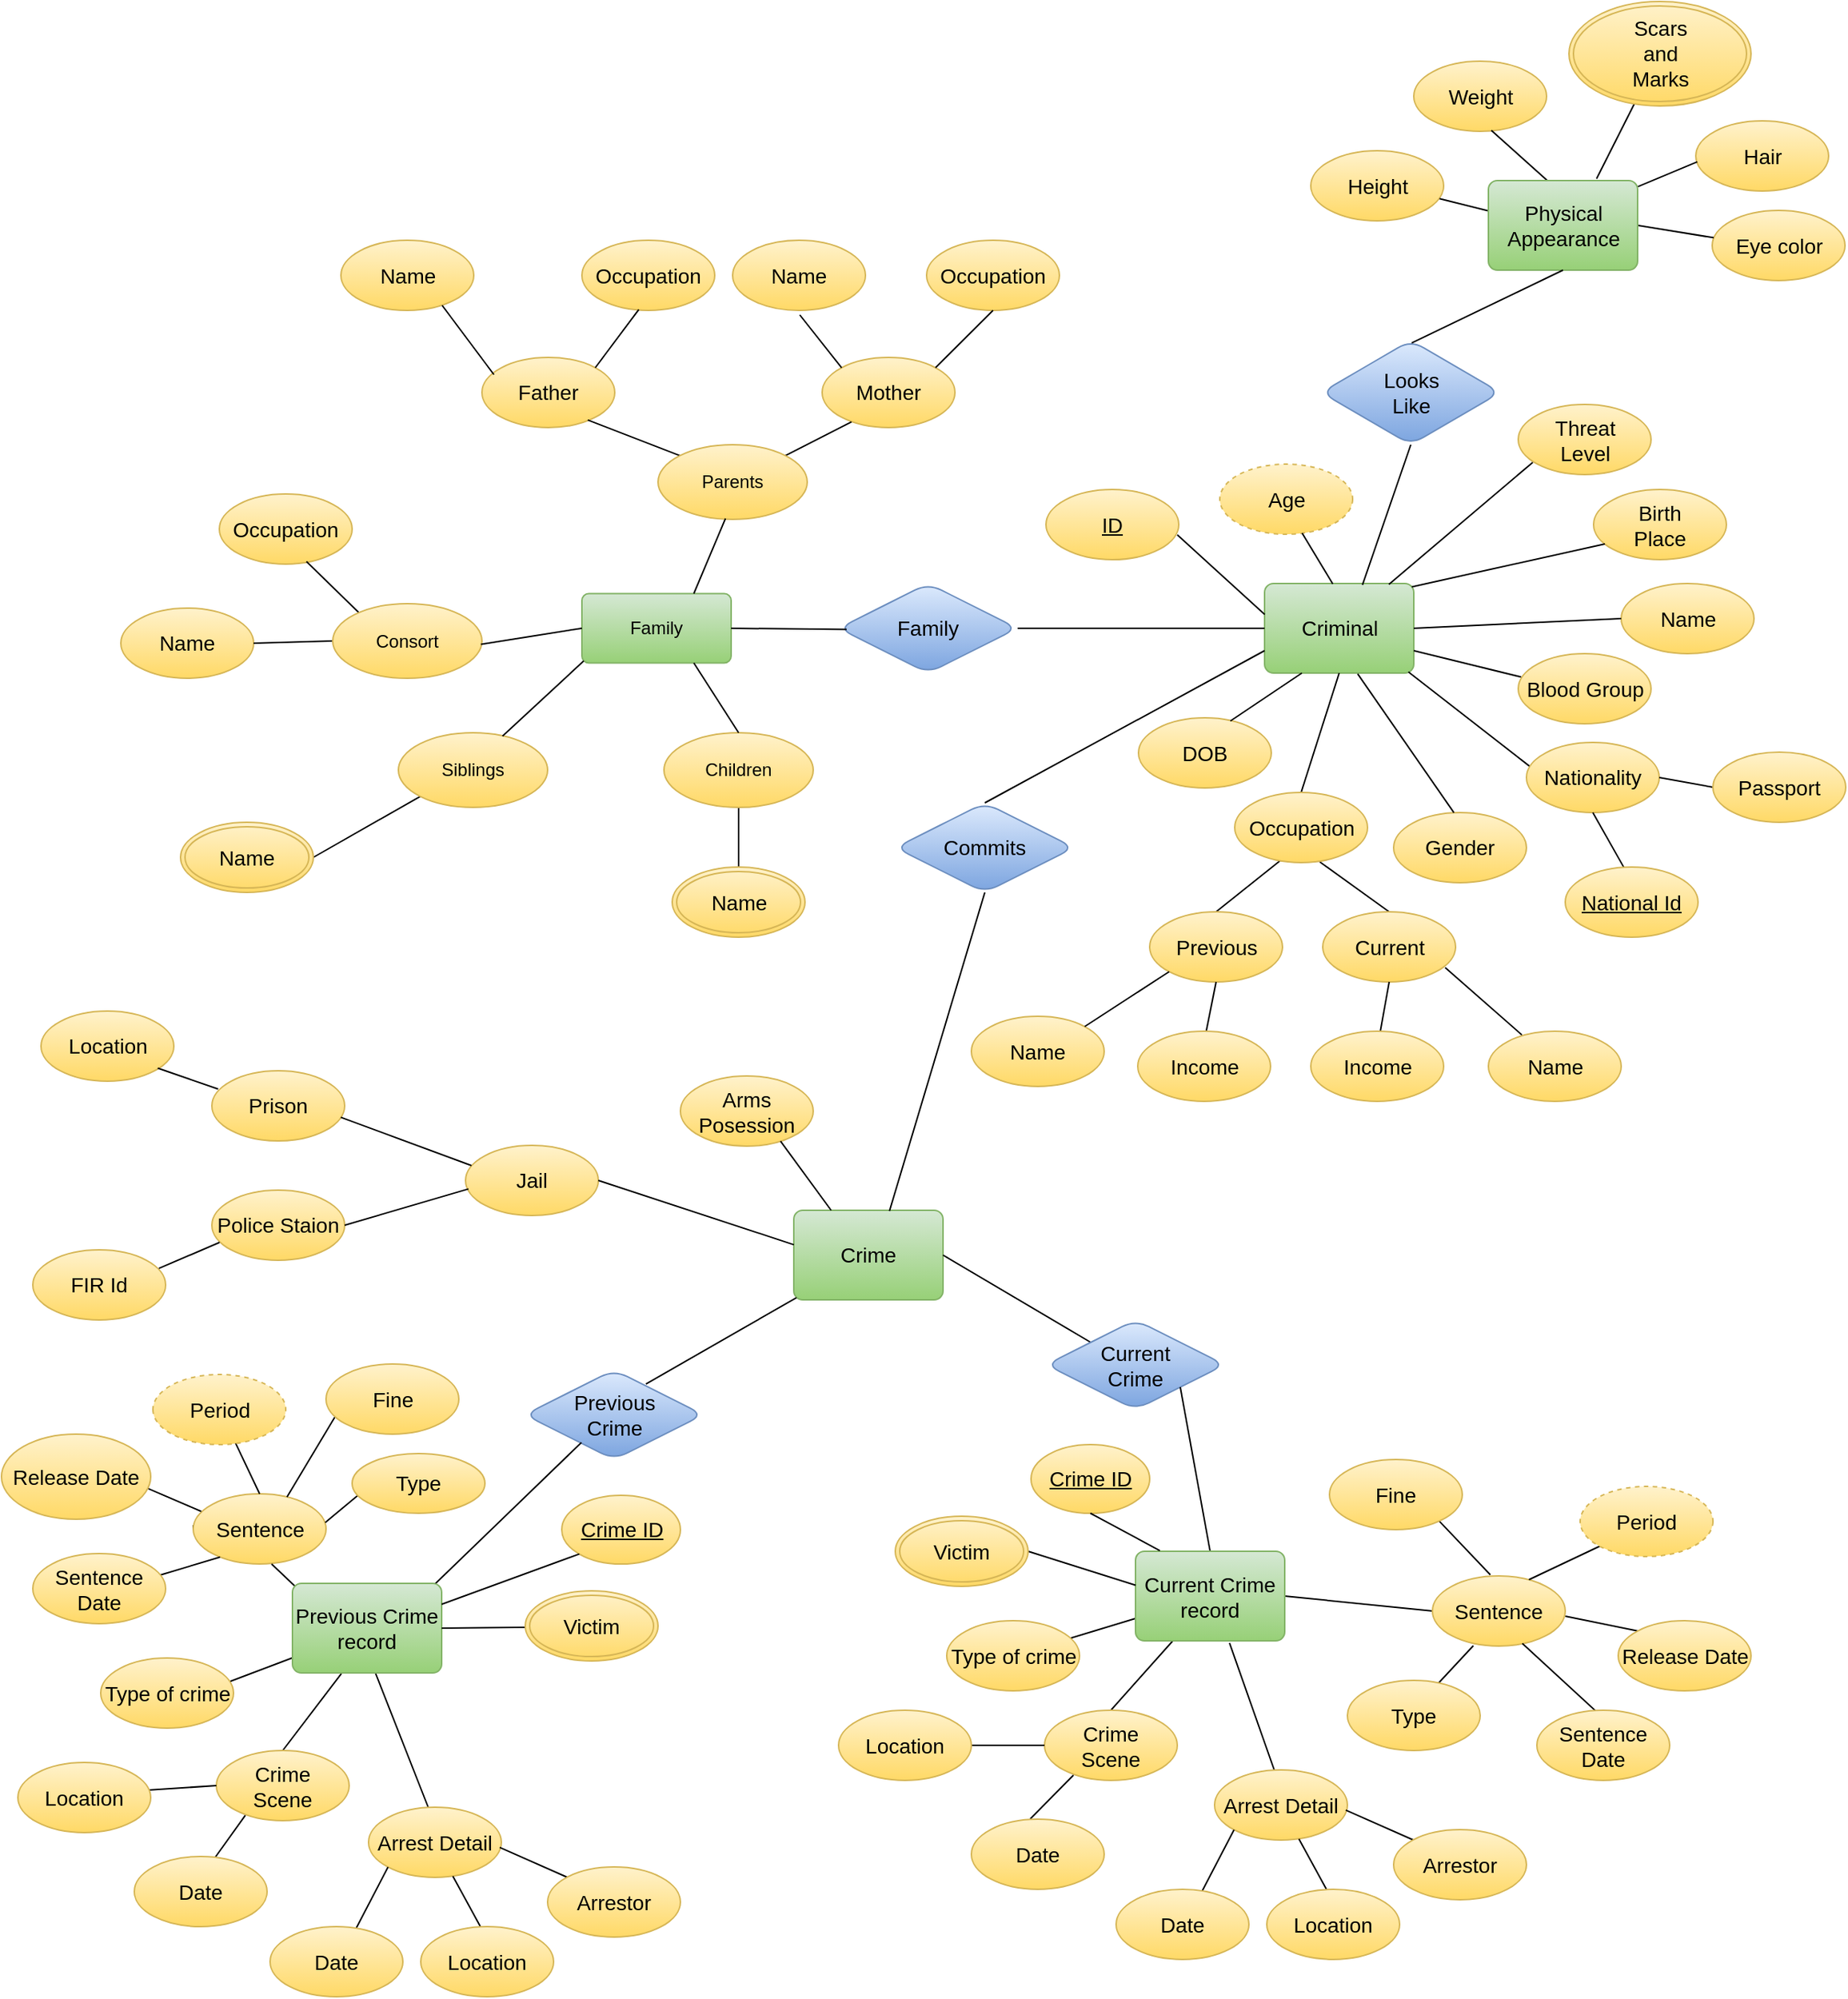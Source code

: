 <mxfile version="22.0.0" type="device">
  <diagram name="Page-1" id="0nTxUwXMqDWhfaBj3t8A">
    <mxGraphModel dx="1900" dy="1677" grid="1" gridSize="10" guides="1" tooltips="1" connect="1" arrows="1" fold="1" page="1" pageScale="1" pageWidth="850" pageHeight="1100" math="0" shadow="0">
      <root>
        <mxCell id="0" />
        <mxCell id="1" parent="0" />
        <mxCell id="s87woYfxpbsdPWMNcFb8-4" value="Criminal" style="rounded=1;arcSize=10;whiteSpace=wrap;html=1;align=center;fontSize=14;fillColor=#d5e8d4;strokeColor=#82b366;gradientColor=#97d077;" parent="1" vertex="1">
          <mxGeometry x="486.5" y="-350" width="100" height="60" as="geometry" />
        </mxCell>
        <mxCell id="s87woYfxpbsdPWMNcFb8-5" value="Name" style="ellipse;whiteSpace=wrap;html=1;align=center;fontSize=14;rounded=1;fillColor=#fff2cc;strokeColor=#d6b656;gradientColor=#ffd966;" parent="1" vertex="1">
          <mxGeometry x="725.5" y="-350" width="89" height="47" as="geometry" />
        </mxCell>
        <mxCell id="s87woYfxpbsdPWMNcFb8-8" value="" style="endArrow=none;html=1;rounded=1;entryX=0;entryY=0.5;entryDx=0;entryDy=0;exitX=1;exitY=0.5;exitDx=0;exitDy=0;fontSize=14;" parent="1" source="s87woYfxpbsdPWMNcFb8-4" target="s87woYfxpbsdPWMNcFb8-5" edge="1">
          <mxGeometry width="50" height="50" relative="1" as="geometry">
            <mxPoint x="506.5" y="-250" as="sourcePoint" />
            <mxPoint x="556.5" y="-300" as="targetPoint" />
          </mxGeometry>
        </mxCell>
        <mxCell id="s87woYfxpbsdPWMNcFb8-11" value="&lt;div style=&quot;font-size: 14px;&quot;&gt;Birth&lt;br style=&quot;font-size: 14px;&quot;&gt;&lt;/div&gt;&lt;div style=&quot;font-size: 14px;&quot;&gt;Place&lt;/div&gt;" style="ellipse;whiteSpace=wrap;html=1;align=center;fontSize=14;rounded=1;fillColor=#fff2cc;strokeColor=#d6b656;gradientColor=#ffd966;" parent="1" vertex="1">
          <mxGeometry x="707" y="-413" width="89" height="47" as="geometry" />
        </mxCell>
        <mxCell id="ozhJYuurUEimVHZO0DNk-2" value="Gender" style="ellipse;whiteSpace=wrap;html=1;align=center;fontSize=14;rounded=1;fillColor=#fff2cc;strokeColor=#d6b656;gradientColor=#ffd966;" parent="1" vertex="1">
          <mxGeometry x="573" y="-196.5" width="89" height="47" as="geometry" />
        </mxCell>
        <mxCell id="s87woYfxpbsdPWMNcFb8-12" value="" style="endArrow=none;html=1;rounded=1;entryX=0.085;entryY=0.776;entryDx=0;entryDy=0;exitX=0.987;exitY=0.037;exitDx=0;exitDy=0;entryPerimeter=0;exitPerimeter=0;fontSize=14;" parent="1" source="s87woYfxpbsdPWMNcFb8-4" target="s87woYfxpbsdPWMNcFb8-11" edge="1">
          <mxGeometry width="50" height="50" relative="1" as="geometry">
            <mxPoint x="586.5" y="-410" as="sourcePoint" />
            <mxPoint x="536.5" y="-390" as="targetPoint" />
          </mxGeometry>
        </mxCell>
        <mxCell id="ozhJYuurUEimVHZO0DNk-3" value="" style="endArrow=none;html=1;rounded=1;exitX=0.624;exitY=1.009;exitDx=0;exitDy=0;entryX=0.454;entryY=0.002;entryDx=0;entryDy=0;entryPerimeter=0;exitPerimeter=0;fontSize=14;" parent="1" source="s87woYfxpbsdPWMNcFb8-4" target="ozhJYuurUEimVHZO0DNk-2" edge="1">
          <mxGeometry width="50" height="50" relative="1" as="geometry">
            <mxPoint x="561.5" y="-300" as="sourcePoint" />
            <mxPoint x="571.5" y="-270" as="targetPoint" />
          </mxGeometry>
        </mxCell>
        <mxCell id="s87woYfxpbsdPWMNcFb8-13" value="DOB" style="ellipse;whiteSpace=wrap;html=1;align=center;fontSize=14;rounded=1;fillColor=#fff2cc;strokeColor=#d6b656;gradientColor=#ffd966;" parent="1" vertex="1">
          <mxGeometry x="402" y="-260" width="89" height="47" as="geometry" />
        </mxCell>
        <mxCell id="s87woYfxpbsdPWMNcFb8-14" value="" style="endArrow=none;html=1;rounded=1;entryX=0.692;entryY=0.045;entryDx=0;entryDy=0;exitX=0.25;exitY=1;exitDx=0;exitDy=0;entryPerimeter=0;fontSize=14;" parent="1" source="s87woYfxpbsdPWMNcFb8-4" target="s87woYfxpbsdPWMNcFb8-13" edge="1">
          <mxGeometry width="50" height="50" relative="1" as="geometry">
            <mxPoint x="496.5" y="-420" as="sourcePoint" />
            <mxPoint x="446.5" y="-400" as="targetPoint" />
          </mxGeometry>
        </mxCell>
        <mxCell id="XXAQpd8H75MBfK3XgcK5-2" value="" style="endArrow=none;html=1;rounded=1;exitX=0.964;exitY=0.987;exitDx=0;exitDy=0;exitPerimeter=0;entryX=0.027;entryY=0.344;entryDx=0;entryDy=0;entryPerimeter=0;fontSize=14;" parent="1" source="s87woYfxpbsdPWMNcFb8-4" target="XXAQpd8H75MBfK3XgcK5-3" edge="1">
          <mxGeometry width="50" height="50" relative="1" as="geometry">
            <mxPoint x="599.12" y="-301.91" as="sourcePoint" />
            <mxPoint x="666.5" y="-238.09" as="targetPoint" />
          </mxGeometry>
        </mxCell>
        <mxCell id="XXAQpd8H75MBfK3XgcK5-3" value="Nationality" style="ellipse;whiteSpace=wrap;html=1;align=center;fontSize=14;rounded=1;fillColor=#fff2cc;strokeColor=#d6b656;gradientColor=#ffd966;" parent="1" vertex="1">
          <mxGeometry x="662" y="-243.5" width="89" height="47" as="geometry" />
        </mxCell>
        <mxCell id="s87woYfxpbsdPWMNcFb8-16" value="Age" style="ellipse;whiteSpace=wrap;html=1;align=center;dashed=1;fontSize=14;rounded=1;fillColor=#fff2cc;strokeColor=#d6b656;gradientColor=#ffd966;" parent="1" vertex="1">
          <mxGeometry x="456.5" y="-430" width="89" height="47" as="geometry" />
        </mxCell>
        <mxCell id="s87woYfxpbsdPWMNcFb8-17" value="" style="endArrow=none;html=1;rounded=1;entryX=0.62;entryY=0.985;entryDx=0;entryDy=0;entryPerimeter=0;exitX=0.457;exitY=0.004;exitDx=0;exitDy=0;exitPerimeter=0;fontSize=14;" parent="1" source="s87woYfxpbsdPWMNcFb8-4" target="s87woYfxpbsdPWMNcFb8-16" edge="1">
          <mxGeometry width="50" height="50" relative="1" as="geometry">
            <mxPoint x="376.5" y="-320" as="sourcePoint" />
            <mxPoint x="426.5" y="-370" as="targetPoint" />
          </mxGeometry>
        </mxCell>
        <mxCell id="XXAQpd8H75MBfK3XgcK5-4" value="" style="endArrow=none;html=1;rounded=1;entryX=0.5;entryY=1;entryDx=0;entryDy=0;exitX=0.441;exitY=0.004;exitDx=0;exitDy=0;fontSize=14;exitPerimeter=0;" parent="1" source="XXAQpd8H75MBfK3XgcK5-5" target="XXAQpd8H75MBfK3XgcK5-3" edge="1">
          <mxGeometry width="50" height="50" relative="1" as="geometry">
            <mxPoint x="776.5" y="-200" as="sourcePoint" />
            <mxPoint x="756.5" y="-220" as="targetPoint" />
          </mxGeometry>
        </mxCell>
        <mxCell id="XXAQpd8H75MBfK3XgcK5-5" value="&lt;u style=&quot;font-size: 14px;&quot;&gt;National Id&lt;/u&gt;" style="ellipse;whiteSpace=wrap;html=1;align=center;fontSize=14;rounded=1;fillColor=#fff2cc;strokeColor=#d6b656;gradientColor=#ffd966;" parent="1" vertex="1">
          <mxGeometry x="688" y="-160" width="89" height="47" as="geometry" />
        </mxCell>
        <mxCell id="XXAQpd8H75MBfK3XgcK5-6" value="" style="endArrow=none;html=1;rounded=1;entryX=0;entryY=0.5;entryDx=0;entryDy=0;exitX=1;exitY=0.5;exitDx=0;exitDy=0;fontSize=14;" parent="1" source="XXAQpd8H75MBfK3XgcK5-3" target="XXAQpd8H75MBfK3XgcK5-7" edge="1">
          <mxGeometry width="50" height="50" relative="1" as="geometry">
            <mxPoint x="756.5" y="-240" as="sourcePoint" />
            <mxPoint x="796.5" y="-260" as="targetPoint" />
          </mxGeometry>
        </mxCell>
        <mxCell id="XXAQpd8H75MBfK3XgcK5-7" value="Passport" style="ellipse;whiteSpace=wrap;html=1;align=center;fontSize=14;rounded=1;fillColor=#fff2cc;strokeColor=#d6b656;gradientColor=#ffd966;" parent="1" vertex="1">
          <mxGeometry x="787" y="-237" width="89" height="47" as="geometry" />
        </mxCell>
        <mxCell id="s87woYfxpbsdPWMNcFb8-20" value="" style="endArrow=none;html=1;rounded=1;exitX=0.656;exitY=0.016;exitDx=0;exitDy=0;exitPerimeter=0;entryX=0.5;entryY=1;entryDx=0;entryDy=0;fontSize=14;" parent="1" source="s87woYfxpbsdPWMNcFb8-4" target="s87woYfxpbsdPWMNcFb8-35" edge="1">
          <mxGeometry relative="1" as="geometry">
            <mxPoint x="496.5" y="-370" as="sourcePoint" />
            <mxPoint x="610.765" y="-430.12" as="targetPoint" />
          </mxGeometry>
        </mxCell>
        <mxCell id="s87woYfxpbsdPWMNcFb8-23" value="Eye color" style="ellipse;whiteSpace=wrap;html=1;align=center;fontSize=14;rounded=1;fillColor=#fff2cc;strokeColor=#d6b656;gradientColor=#ffd966;" parent="1" vertex="1">
          <mxGeometry x="786.5" y="-600" width="89" height="47" as="geometry" />
        </mxCell>
        <mxCell id="s87woYfxpbsdPWMNcFb8-24" value="Hair" style="ellipse;whiteSpace=wrap;html=1;align=center;fontSize=14;rounded=1;fillColor=#fff2cc;strokeColor=#d6b656;gradientColor=#ffd966;" parent="1" vertex="1">
          <mxGeometry x="775.5" y="-660" width="89" height="47" as="geometry" />
        </mxCell>
        <mxCell id="s87woYfxpbsdPWMNcFb8-25" value="Weight" style="ellipse;whiteSpace=wrap;html=1;align=center;fontSize=14;rounded=1;fillColor=#fff2cc;strokeColor=#d6b656;gradientColor=#ffd966;" parent="1" vertex="1">
          <mxGeometry x="586.5" y="-700" width="89" height="47" as="geometry" />
        </mxCell>
        <mxCell id="s87woYfxpbsdPWMNcFb8-26" value="Height" style="ellipse;whiteSpace=wrap;html=1;align=center;fontSize=14;rounded=1;fillColor=#fff2cc;strokeColor=#d6b656;gradientColor=#ffd966;" parent="1" vertex="1">
          <mxGeometry x="517.5" y="-640" width="89" height="47" as="geometry" />
        </mxCell>
        <mxCell id="XXAQpd8H75MBfK3XgcK5-8" value="" style="endArrow=none;html=1;rounded=1;entryX=0.5;entryY=1;entryDx=0;entryDy=0;exitX=0.5;exitY=0;exitDx=0;exitDy=0;fontSize=14;" parent="1" source="XXAQpd8H75MBfK3XgcK5-9" target="s87woYfxpbsdPWMNcFb8-4" edge="1">
          <mxGeometry width="50" height="50" relative="1" as="geometry">
            <mxPoint x="506.5" y="-200" as="sourcePoint" />
            <mxPoint x="536.5" y="-300" as="targetPoint" />
          </mxGeometry>
        </mxCell>
        <mxCell id="XXAQpd8H75MBfK3XgcK5-10" value="" style="endArrow=none;html=1;rounded=1;entryX=0.34;entryY=0.976;entryDx=0;entryDy=0;entryPerimeter=0;exitX=0.5;exitY=0;exitDx=0;exitDy=0;fontSize=14;" parent="1" source="XXAQpd8H75MBfK3XgcK5-12" target="XXAQpd8H75MBfK3XgcK5-9" edge="1">
          <mxGeometry width="50" height="50" relative="1" as="geometry">
            <mxPoint x="466.5" y="-100" as="sourcePoint" />
            <mxPoint x="493.5" y="-160" as="targetPoint" />
          </mxGeometry>
        </mxCell>
        <mxCell id="s87woYfxpbsdPWMNcFb8-29" value="" style="endArrow=none;html=1;rounded=1;exitX=0.584;exitY=0.986;exitDx=0;exitDy=0;exitPerimeter=0;entryX=0.402;entryY=0.011;entryDx=0;entryDy=0;entryPerimeter=0;fontSize=14;" parent="1" source="s87woYfxpbsdPWMNcFb8-25" target="s87woYfxpbsdPWMNcFb8-34" edge="1">
          <mxGeometry relative="1" as="geometry">
            <mxPoint x="624.5" y="-626" as="sourcePoint" />
            <mxPoint x="677.839" y="-638.12" as="targetPoint" />
          </mxGeometry>
        </mxCell>
        <mxCell id="XXAQpd8H75MBfK3XgcK5-11" value="" style="endArrow=none;html=1;rounded=1;entryX=0.64;entryY=0.99;entryDx=0;entryDy=0;entryPerimeter=0;exitX=0.5;exitY=0;exitDx=0;exitDy=0;fontSize=14;" parent="1" source="XXAQpd8H75MBfK3XgcK5-13" target="XXAQpd8H75MBfK3XgcK5-9" edge="1">
          <mxGeometry width="50" height="50" relative="1" as="geometry">
            <mxPoint x="526.5" y="-110" as="sourcePoint" />
            <mxPoint x="556.5" y="-140" as="targetPoint" />
          </mxGeometry>
        </mxCell>
        <mxCell id="s87woYfxpbsdPWMNcFb8-30" value="" style="endArrow=none;html=1;rounded=1;exitX=0.364;exitY=0.962;exitDx=0;exitDy=0;exitPerimeter=0;entryX=0.725;entryY=-0.021;entryDx=0;entryDy=0;entryPerimeter=0;fontSize=14;" parent="1" source="s87woYfxpbsdPWMNcFb8-33" target="s87woYfxpbsdPWMNcFb8-34" edge="1">
          <mxGeometry relative="1" as="geometry">
            <mxPoint x="730.933" y="-672.16" as="sourcePoint" />
            <mxPoint x="709.345" y="-639.72" as="targetPoint" />
          </mxGeometry>
        </mxCell>
        <mxCell id="s87woYfxpbsdPWMNcFb8-31" value="" style="endArrow=none;html=1;rounded=1;exitX=0.011;exitY=0.583;exitDx=0;exitDy=0;exitPerimeter=0;entryX=1.002;entryY=0.068;entryDx=0;entryDy=0;entryPerimeter=0;fontSize=14;" parent="1" source="s87woYfxpbsdPWMNcFb8-24" target="s87woYfxpbsdPWMNcFb8-34" edge="1">
          <mxGeometry relative="1" as="geometry">
            <mxPoint x="644.5" y="-606" as="sourcePoint" />
            <mxPoint x="741.83" y="-627.4" as="targetPoint" />
          </mxGeometry>
        </mxCell>
        <mxCell id="s87woYfxpbsdPWMNcFb8-32" value="" style="endArrow=none;html=1;rounded=1;exitX=1;exitY=0.5;exitDx=0;exitDy=0;entryX=0.011;entryY=0.389;entryDx=0;entryDy=0;entryPerimeter=0;fontSize=14;" parent="1" source="s87woYfxpbsdPWMNcFb8-34" target="s87woYfxpbsdPWMNcFb8-23" edge="1">
          <mxGeometry relative="1" as="geometry">
            <mxPoint x="737.825" y="-609.64" as="sourcePoint" />
            <mxPoint x="805.5" y="-580" as="targetPoint" />
          </mxGeometry>
        </mxCell>
        <mxCell id="XXAQpd8H75MBfK3XgcK5-13" value="Current" style="ellipse;whiteSpace=wrap;html=1;align=center;fontSize=14;rounded=1;fillColor=#fff2cc;strokeColor=#d6b656;gradientColor=#ffd966;" parent="1" vertex="1">
          <mxGeometry x="525.5" y="-130" width="89" height="47" as="geometry" />
        </mxCell>
        <mxCell id="XXAQpd8H75MBfK3XgcK5-9" value="Occupation" style="ellipse;whiteSpace=wrap;html=1;align=center;fontSize=14;rounded=1;fillColor=#fff2cc;strokeColor=#d6b656;gradientColor=#ffd966;" parent="1" vertex="1">
          <mxGeometry x="466.5" y="-210" width="89" height="47" as="geometry" />
        </mxCell>
        <mxCell id="XXAQpd8H75MBfK3XgcK5-12" value="Previous" style="ellipse;whiteSpace=wrap;html=1;align=center;fontSize=14;rounded=1;fillColor=#fff2cc;strokeColor=#d6b656;gradientColor=#ffd966;" parent="1" vertex="1">
          <mxGeometry x="409.5" y="-130" width="89" height="47" as="geometry" />
        </mxCell>
        <mxCell id="s87woYfxpbsdPWMNcFb8-28" value="" style="endArrow=none;html=1;rounded=1;exitX=0.969;exitY=0.683;exitDx=0;exitDy=0;entryX=0.008;entryY=0.342;entryDx=0;entryDy=0;entryPerimeter=0;exitPerimeter=0;fontSize=14;" parent="1" source="s87woYfxpbsdPWMNcFb8-26" target="s87woYfxpbsdPWMNcFb8-34" edge="1">
          <mxGeometry relative="1" as="geometry">
            <mxPoint x="601.951" y="-625.63" as="sourcePoint" />
            <mxPoint x="657.903" y="-626.4" as="targetPoint" />
          </mxGeometry>
        </mxCell>
        <mxCell id="XXAQpd8H75MBfK3XgcK5-15" value="" style="endArrow=none;html=1;rounded=1;entryX=0.5;entryY=1;entryDx=0;entryDy=0;exitX=0.521;exitY=0.025;exitDx=0;exitDy=0;exitPerimeter=0;fontSize=14;" parent="1" source="XXAQpd8H75MBfK3XgcK5-17" target="XXAQpd8H75MBfK3XgcK5-13" edge="1">
          <mxGeometry width="50" height="50" relative="1" as="geometry">
            <mxPoint x="561.5" y="-50" as="sourcePoint" />
            <mxPoint x="516.5" y="-70" as="targetPoint" />
          </mxGeometry>
        </mxCell>
        <mxCell id="XXAQpd8H75MBfK3XgcK5-14" value="" style="endArrow=none;html=1;rounded=1;entryX=0.5;entryY=1;entryDx=0;entryDy=0;exitX=0.511;exitY=0.046;exitDx=0;exitDy=0;exitPerimeter=0;fontSize=14;" parent="1" source="XXAQpd8H75MBfK3XgcK5-16" target="XXAQpd8H75MBfK3XgcK5-12" edge="1">
          <mxGeometry width="50" height="50" relative="1" as="geometry">
            <mxPoint x="446.5" y="-50" as="sourcePoint" />
            <mxPoint x="447.5" y="-80" as="targetPoint" />
          </mxGeometry>
        </mxCell>
        <mxCell id="XXAQpd8H75MBfK3XgcK5-16" value="Income" style="ellipse;whiteSpace=wrap;html=1;align=center;fontSize=14;rounded=1;fillColor=#fff2cc;strokeColor=#d6b656;gradientColor=#ffd966;" parent="1" vertex="1">
          <mxGeometry x="401.5" y="-50" width="89" height="47" as="geometry" />
        </mxCell>
        <mxCell id="XXAQpd8H75MBfK3XgcK5-17" value="Income" style="ellipse;whiteSpace=wrap;html=1;align=center;fontSize=14;rounded=1;fillColor=#fff2cc;strokeColor=#d6b656;gradientColor=#ffd966;" parent="1" vertex="1">
          <mxGeometry x="517.5" y="-50" width="89" height="47" as="geometry" />
        </mxCell>
        <mxCell id="s87woYfxpbsdPWMNcFb8-33" value="&lt;div style=&quot;font-size: 14px;&quot;&gt;Scars&lt;/div&gt;&lt;div style=&quot;font-size: 14px;&quot;&gt;and&lt;/div&gt;&lt;div style=&quot;font-size: 14px;&quot;&gt;Marks&lt;/div&gt;" style="ellipse;shape=doubleEllipse;margin=3;whiteSpace=wrap;html=1;align=center;fontSize=14;rounded=1;rotation=0;fillColor=#fff2cc;strokeColor=#d6b656;gradientColor=#ffd966;" parent="1" vertex="1">
          <mxGeometry x="690.5" y="-740" width="122" height="70" as="geometry" />
        </mxCell>
        <mxCell id="s87woYfxpbsdPWMNcFb8-34" value="&lt;div style=&quot;font-size: 14px;&quot;&gt;Physical&lt;/div&gt;&lt;div style=&quot;font-size: 14px;&quot;&gt;Appearance&lt;br style=&quot;font-size: 14px;&quot;&gt;&lt;/div&gt;" style="rounded=1;arcSize=10;whiteSpace=wrap;html=1;align=center;fontSize=14;fillColor=#d5e8d4;strokeColor=#82b366;gradientColor=#97d077;" parent="1" vertex="1">
          <mxGeometry x="636.5" y="-620" width="100" height="60" as="geometry" />
        </mxCell>
        <mxCell id="s87woYfxpbsdPWMNcFb8-35" value="&lt;div style=&quot;font-size: 14px;&quot;&gt;Looks&lt;/div&gt;&lt;div style=&quot;font-size: 14px;&quot;&gt;Like&lt;/div&gt;" style="shape=rhombus;perimeter=rhombusPerimeter;whiteSpace=wrap;html=1;align=center;fontSize=14;rounded=1;fillColor=#dae8fc;gradientColor=#7ea6e0;strokeColor=#6c8ebf;" parent="1" vertex="1">
          <mxGeometry x="524.5" y="-513" width="120" height="70" as="geometry" />
        </mxCell>
        <mxCell id="XXAQpd8H75MBfK3XgcK5-19" value="Crime" style="rounded=1;arcSize=10;whiteSpace=wrap;html=1;align=center;fontSize=14;fillColor=#d5e8d4;strokeColor=#82b366;gradientColor=#97d077;" parent="1" vertex="1">
          <mxGeometry x="171" y="70" width="100" height="60" as="geometry" />
        </mxCell>
        <mxCell id="XXAQpd8H75MBfK3XgcK5-20" value="" style="endArrow=none;html=1;rounded=1;entryX=1;entryY=0.5;entryDx=0;entryDy=0;exitX=0;exitY=0;exitDx=0;exitDy=0;fontSize=14;" parent="1" source="OCj4loIqSsVYa-qWEfAn-1" target="XXAQpd8H75MBfK3XgcK5-19" edge="1">
          <mxGeometry width="50" height="50" relative="1" as="geometry">
            <mxPoint x="351" y="170" as="sourcePoint" />
            <mxPoint x="481" y="70" as="targetPoint" />
          </mxGeometry>
        </mxCell>
        <mxCell id="s87woYfxpbsdPWMNcFb8-36" value="" style="endArrow=none;html=1;rounded=1;exitX=0.505;exitY=0.026;exitDx=0;exitDy=0;entryX=0.5;entryY=1;entryDx=0;entryDy=0;fontSize=14;exitPerimeter=0;" parent="1" source="s87woYfxpbsdPWMNcFb8-35" target="s87woYfxpbsdPWMNcFb8-34" edge="1">
          <mxGeometry relative="1" as="geometry">
            <mxPoint x="526.5" y="-490" as="sourcePoint" />
            <mxPoint x="686.5" y="-490" as="targetPoint" />
          </mxGeometry>
        </mxCell>
        <mxCell id="OCj4loIqSsVYa-qWEfAn-1" value="&lt;div style=&quot;font-size: 14px;&quot;&gt;Current&lt;/div&gt;&lt;div style=&quot;font-size: 14px;&quot;&gt;Crime&lt;/div&gt;" style="shape=rhombus;perimeter=rhombusPerimeter;whiteSpace=wrap;html=1;align=center;fontSize=14;rounded=1;fillColor=#dae8fc;gradientColor=#7ea6e0;strokeColor=#6c8ebf;" parent="1" vertex="1">
          <mxGeometry x="340" y="143.5" width="120" height="60" as="geometry" />
        </mxCell>
        <mxCell id="XXAQpd8H75MBfK3XgcK5-23" value="" style="endArrow=none;html=1;rounded=1;exitX=0.5;exitY=0;exitDx=0;exitDy=0;fontSize=14;entryX=1;entryY=1;entryDx=0;entryDy=0;" parent="1" source="XXAQpd8H75MBfK3XgcK5-109" target="OCj4loIqSsVYa-qWEfAn-1" edge="1">
          <mxGeometry width="50" height="50" relative="1" as="geometry">
            <mxPoint x="558.961" y="270" as="sourcePoint" />
            <mxPoint x="430" y="190" as="targetPoint" />
          </mxGeometry>
        </mxCell>
        <mxCell id="XXAQpd8H75MBfK3XgcK5-25" value="" style="endArrow=none;html=1;rounded=1;entryX=0.25;entryY=1;entryDx=0;entryDy=0;exitX=0.5;exitY=0;exitDx=0;exitDy=0;fontSize=14;" parent="1" source="XXAQpd8H75MBfK3XgcK5-26" target="XXAQpd8H75MBfK3XgcK5-109" edge="1">
          <mxGeometry width="50" height="50" relative="1" as="geometry">
            <mxPoint x="383" y="435" as="sourcePoint" />
            <mxPoint x="452.443" y="344" as="targetPoint" />
          </mxGeometry>
        </mxCell>
        <mxCell id="XXAQpd8H75MBfK3XgcK5-26" value="&lt;div style=&quot;font-size: 14px;&quot;&gt;Crime&lt;/div&gt;&lt;div style=&quot;font-size: 14px;&quot;&gt;Scene&lt;br style=&quot;font-size: 14px;&quot;&gt;&lt;/div&gt;" style="ellipse;whiteSpace=wrap;html=1;align=center;fontSize=14;rounded=1;fillColor=#fff2cc;strokeColor=#d6b656;gradientColor=#ffd966;" parent="1" vertex="1">
          <mxGeometry x="339" y="405" width="89" height="47" as="geometry" />
        </mxCell>
        <mxCell id="XXAQpd8H75MBfK3XgcK5-27" value="" style="endArrow=none;html=1;rounded=1;entryX=0.63;entryY=1.024;entryDx=0;entryDy=0;exitX=0.449;exitY=0;exitDx=0;exitDy=0;exitPerimeter=0;entryPerimeter=0;fontSize=14;" parent="1" source="XXAQpd8H75MBfK3XgcK5-28" target="XXAQpd8H75MBfK3XgcK5-109" edge="1">
          <mxGeometry width="50" height="50" relative="1" as="geometry">
            <mxPoint x="485" y="435" as="sourcePoint" />
            <mxPoint x="465.526" y="345.48" as="targetPoint" />
          </mxGeometry>
        </mxCell>
        <mxCell id="XXAQpd8H75MBfK3XgcK5-28" value="Arrest Detail" style="ellipse;whiteSpace=wrap;html=1;align=center;fontSize=14;rounded=1;fillColor=#fff2cc;strokeColor=#d6b656;gradientColor=#ffd966;" parent="1" vertex="1">
          <mxGeometry x="453" y="445" width="89" height="47" as="geometry" />
        </mxCell>
        <mxCell id="OCj4loIqSsVYa-qWEfAn-5" value="&lt;div style=&quot;font-size: 14px;&quot;&gt;Arms&lt;/div&gt;Posession" style="ellipse;whiteSpace=wrap;html=1;align=center;fontSize=14;rounded=1;fillColor=#fff2cc;strokeColor=#d6b656;gradientColor=#ffd966;" parent="1" vertex="1">
          <mxGeometry x="95" y="-20" width="89" height="47" as="geometry" />
        </mxCell>
        <mxCell id="XXAQpd8H75MBfK3XgcK5-29" value="" style="endArrow=none;html=1;rounded=1;entryX=1;entryY=0.5;entryDx=0;entryDy=0;exitX=0;exitY=0.5;exitDx=0;exitDy=0;fontSize=14;" parent="1" source="XXAQpd8H75MBfK3XgcK5-30" target="XXAQpd8H75MBfK3XgcK5-109" edge="1">
          <mxGeometry width="50" height="50" relative="1" as="geometry">
            <mxPoint x="584" y="435" as="sourcePoint" />
            <mxPoint x="507.0" y="325" as="targetPoint" />
          </mxGeometry>
        </mxCell>
        <mxCell id="OCj4loIqSsVYa-qWEfAn-6" value="" style="endArrow=none;html=1;rounded=1;exitX=0.754;exitY=0.93;exitDx=0;exitDy=0;entryX=0.25;entryY=0;entryDx=0;entryDy=0;fontSize=14;exitPerimeter=0;" parent="1" source="OCj4loIqSsVYa-qWEfAn-5" target="XXAQpd8H75MBfK3XgcK5-19" edge="1">
          <mxGeometry relative="1" as="geometry">
            <mxPoint x="211" y="170" as="sourcePoint" />
            <mxPoint x="371" y="170" as="targetPoint" />
          </mxGeometry>
        </mxCell>
        <mxCell id="XXAQpd8H75MBfK3XgcK5-31" value="" style="endArrow=none;html=1;rounded=1;entryX=0.436;entryY=-0.016;entryDx=0;entryDy=0;exitX=0.815;exitY=0.855;exitDx=0;exitDy=0;exitPerimeter=0;fontSize=14;entryPerimeter=0;" parent="1" source="XXAQpd8H75MBfK3XgcK5-32" target="XXAQpd8H75MBfK3XgcK5-30" edge="1">
          <mxGeometry width="50" height="50" relative="1" as="geometry">
            <mxPoint x="681" y="425" as="sourcePoint" />
            <mxPoint x="493.863" y="310.812" as="targetPoint" />
          </mxGeometry>
        </mxCell>
        <mxCell id="XXAQpd8H75MBfK3XgcK5-32" value="Fine" style="ellipse;whiteSpace=wrap;html=1;align=center;fontSize=14;rounded=1;fillColor=#fff2cc;strokeColor=#d6b656;gradientColor=#ffd966;" parent="1" vertex="1">
          <mxGeometry x="530" y="237" width="89" height="47" as="geometry" />
        </mxCell>
        <mxCell id="XXAQpd8H75MBfK3XgcK5-30" value="Sentence" style="ellipse;whiteSpace=wrap;html=1;align=center;fontSize=14;rounded=1;fillColor=#fff2cc;strokeColor=#d6b656;gradientColor=#ffd966;" parent="1" vertex="1">
          <mxGeometry x="599" y="315" width="89" height="47" as="geometry" />
        </mxCell>
        <mxCell id="XXAQpd8H75MBfK3XgcK5-33" value="" style="endArrow=none;html=1;rounded=1;entryX=0;entryY=0.75;entryDx=0;entryDy=0;exitX=0.935;exitY=0.248;exitDx=0;exitDy=0;exitPerimeter=0;fontSize=14;" parent="1" source="XXAQpd8H75MBfK3XgcK5-34" target="XXAQpd8H75MBfK3XgcK5-109" edge="1">
          <mxGeometry width="50" height="50" relative="1" as="geometry">
            <mxPoint x="339" y="375" as="sourcePoint" />
            <mxPoint x="418.0" y="325" as="targetPoint" />
          </mxGeometry>
        </mxCell>
        <mxCell id="XXAQpd8H75MBfK3XgcK5-34" value="Type of crime" style="ellipse;whiteSpace=wrap;html=1;align=center;fontSize=14;rounded=1;fillColor=#fff2cc;strokeColor=#d6b656;gradientColor=#ffd966;" parent="1" vertex="1">
          <mxGeometry x="273.5" y="345" width="89" height="47" as="geometry" />
        </mxCell>
        <mxCell id="XXAQpd8H75MBfK3XgcK5-36" value="" style="endArrow=none;html=1;rounded=1;exitX=0.443;exitY=-0.003;exitDx=0;exitDy=0;exitPerimeter=0;entryX=0.218;entryY=0.925;entryDx=0;entryDy=0;entryPerimeter=0;fontSize=14;" parent="1" source="XXAQpd8H75MBfK3XgcK5-37" target="XXAQpd8H75MBfK3XgcK5-26" edge="1">
          <mxGeometry width="50" height="50" relative="1" as="geometry">
            <mxPoint x="364" y="525" as="sourcePoint" />
            <mxPoint x="363" y="465" as="targetPoint" />
          </mxGeometry>
        </mxCell>
        <mxCell id="XXAQpd8H75MBfK3XgcK5-37" value="Date" style="ellipse;whiteSpace=wrap;html=1;align=center;fontSize=14;rounded=1;fillColor=#fff2cc;strokeColor=#d6b656;gradientColor=#ffd966;" parent="1" vertex="1">
          <mxGeometry x="290" y="478" width="89" height="47" as="geometry" />
        </mxCell>
        <mxCell id="XXAQpd8H75MBfK3XgcK5-38" value="" style="endArrow=none;html=1;rounded=1;entryX=0;entryY=1;entryDx=0;entryDy=0;exitX=0.646;exitY=0.032;exitDx=0;exitDy=0;exitPerimeter=0;fontSize=14;" parent="1" source="XXAQpd8H75MBfK3XgcK5-39" target="XXAQpd8H75MBfK3XgcK5-28" edge="1">
          <mxGeometry width="50" height="50" relative="1" as="geometry">
            <mxPoint x="484" y="504" as="sourcePoint" />
            <mxPoint x="488" y="465" as="targetPoint" />
          </mxGeometry>
        </mxCell>
        <mxCell id="XXAQpd8H75MBfK3XgcK5-39" value="Date" style="ellipse;whiteSpace=wrap;html=1;align=center;fontSize=14;rounded=1;fillColor=#fff2cc;strokeColor=#d6b656;gradientColor=#ffd966;" parent="1" vertex="1">
          <mxGeometry x="387" y="525" width="89" height="47" as="geometry" />
        </mxCell>
        <mxCell id="XXAQpd8H75MBfK3XgcK5-40" value="" style="endArrow=none;html=1;rounded=1;exitX=0;exitY=0;exitDx=0;exitDy=0;entryX=0.988;entryY=0.574;entryDx=0;entryDy=0;entryPerimeter=0;fontSize=14;" parent="1" source="XXAQpd8H75MBfK3XgcK5-41" target="XXAQpd8H75MBfK3XgcK5-28" edge="1">
          <mxGeometry width="50" height="50" relative="1" as="geometry">
            <mxPoint x="524" y="553" as="sourcePoint" />
            <mxPoint x="528" y="455" as="targetPoint" />
          </mxGeometry>
        </mxCell>
        <mxCell id="XXAQpd8H75MBfK3XgcK5-41" value="Arrestor" style="ellipse;whiteSpace=wrap;html=1;align=center;fontSize=14;rounded=1;fillColor=#fff2cc;strokeColor=#d6b656;gradientColor=#ffd966;" parent="1" vertex="1">
          <mxGeometry x="573" y="485" width="89" height="47" as="geometry" />
        </mxCell>
        <mxCell id="XXAQpd8H75MBfK3XgcK5-42" value="" style="endArrow=none;html=1;rounded=1;entryX=0.635;entryY=0.983;entryDx=0;entryDy=0;exitX=0.449;exitY=0;exitDx=0;exitDy=0;exitPerimeter=0;entryPerimeter=0;fontSize=14;" parent="1" source="XXAQpd8H75MBfK3XgcK5-43" target="XXAQpd8H75MBfK3XgcK5-28" edge="1">
          <mxGeometry width="50" height="50" relative="1" as="geometry">
            <mxPoint x="454" y="602" as="sourcePoint" />
            <mxPoint x="458" y="563" as="targetPoint" />
          </mxGeometry>
        </mxCell>
        <mxCell id="XXAQpd8H75MBfK3XgcK5-43" value="Location" style="ellipse;whiteSpace=wrap;html=1;align=center;fontSize=14;rounded=1;fillColor=#fff2cc;strokeColor=#d6b656;gradientColor=#ffd966;" parent="1" vertex="1">
          <mxGeometry x="488" y="525" width="89" height="47" as="geometry" />
        </mxCell>
        <mxCell id="XXAQpd8H75MBfK3XgcK5-44" value="" style="endArrow=none;html=1;rounded=1;entryX=0.308;entryY=0.995;entryDx=0;entryDy=0;exitX=0.683;exitY=0.045;exitDx=0;exitDy=0;exitPerimeter=0;entryPerimeter=0;fontSize=14;" parent="1" source="XXAQpd8H75MBfK3XgcK5-45" target="XXAQpd8H75MBfK3XgcK5-30" edge="1">
          <mxGeometry width="50" height="50" relative="1" as="geometry">
            <mxPoint x="636.961" y="395" as="sourcePoint" />
            <mxPoint x="613" y="455" as="targetPoint" />
          </mxGeometry>
        </mxCell>
        <mxCell id="XXAQpd8H75MBfK3XgcK5-45" value="Type" style="ellipse;whiteSpace=wrap;html=1;align=center;fontSize=14;rounded=1;fillColor=#fff2cc;strokeColor=#d6b656;gradientColor=#ffd966;" parent="1" vertex="1">
          <mxGeometry x="542" y="385" width="89" height="47" as="geometry" />
        </mxCell>
        <mxCell id="XXAQpd8H75MBfK3XgcK5-46" value="" style="endArrow=none;html=1;rounded=1;entryX=0.677;entryY=0.962;entryDx=0;entryDy=0;exitX=0.439;exitY=0.004;exitDx=0;exitDy=0;exitPerimeter=0;entryPerimeter=0;fontSize=14;" parent="1" source="XXAQpd8H75MBfK3XgcK5-47" target="XXAQpd8H75MBfK3XgcK5-30" edge="1">
          <mxGeometry width="50" height="50" relative="1" as="geometry">
            <mxPoint x="732.961" y="445" as="sourcePoint" />
            <mxPoint x="713" y="480.5" as="targetPoint" />
          </mxGeometry>
        </mxCell>
        <mxCell id="XXAQpd8H75MBfK3XgcK5-47" value="Sentence Date" style="ellipse;whiteSpace=wrap;html=1;align=center;fontSize=14;rounded=1;fillColor=#fff2cc;strokeColor=#d6b656;gradientColor=#ffd966;" parent="1" vertex="1">
          <mxGeometry x="669" y="405" width="89" height="47" as="geometry" />
        </mxCell>
        <mxCell id="XXAQpd8H75MBfK3XgcK5-48" value="" style="endArrow=none;html=1;rounded=1;entryX=1.001;entryY=0.574;entryDx=0;entryDy=0;exitX=0;exitY=0;exitDx=0;exitDy=0;entryPerimeter=0;fontSize=14;" parent="1" source="XXAQpd8H75MBfK3XgcK5-49" target="XXAQpd8H75MBfK3XgcK5-30" edge="1">
          <mxGeometry width="50" height="50" relative="1" as="geometry">
            <mxPoint x="761" y="584" as="sourcePoint" />
            <mxPoint x="765" y="545" as="targetPoint" />
          </mxGeometry>
        </mxCell>
        <mxCell id="XXAQpd8H75MBfK3XgcK5-49" value="Release Date" style="ellipse;whiteSpace=wrap;html=1;align=center;fontSize=14;rounded=1;fillColor=#fff2cc;strokeColor=#d6b656;gradientColor=#ffd966;" parent="1" vertex="1">
          <mxGeometry x="723.5" y="345" width="89" height="47" as="geometry" />
        </mxCell>
        <mxCell id="XXAQpd8H75MBfK3XgcK5-50" value="" style="endArrow=none;html=1;rounded=1;entryX=0.727;entryY=0.053;entryDx=0;entryDy=0;exitX=0;exitY=1;exitDx=0;exitDy=0;entryPerimeter=0;fontSize=14;" parent="1" source="XXAQpd8H75MBfK3XgcK5-53" target="XXAQpd8H75MBfK3XgcK5-30" edge="1">
          <mxGeometry width="50" height="50" relative="1" as="geometry">
            <mxPoint x="752.961" y="485" as="sourcePoint" />
            <mxPoint x="654" y="555" as="targetPoint" />
          </mxGeometry>
        </mxCell>
        <mxCell id="XXAQpd8H75MBfK3XgcK5-53" value="Period" style="ellipse;whiteSpace=wrap;html=1;align=center;dashed=1;fontSize=14;rounded=1;fillColor=#fff2cc;strokeColor=#d6b656;gradientColor=#ffd966;" parent="1" vertex="1">
          <mxGeometry x="698" y="255" width="89" height="47" as="geometry" />
        </mxCell>
        <mxCell id="OCj4loIqSsVYa-qWEfAn-10" value="ID" style="ellipse;whiteSpace=wrap;html=1;align=center;fontStyle=4;fontSize=14;rounded=1;fillColor=#fff2cc;strokeColor=#d6b656;gradientColor=#ffd966;" parent="1" vertex="1">
          <mxGeometry x="340" y="-413" width="89" height="47" as="geometry" />
        </mxCell>
        <mxCell id="OCj4loIqSsVYa-qWEfAn-11" value="" style="endArrow=none;html=1;rounded=1;exitX=0.989;exitY=0.647;exitDx=0;exitDy=0;entryX=0.001;entryY=0.346;entryDx=0;entryDy=0;entryPerimeter=0;fontSize=14;exitPerimeter=0;" parent="1" source="OCj4loIqSsVYa-qWEfAn-10" target="s87woYfxpbsdPWMNcFb8-4" edge="1">
          <mxGeometry relative="1" as="geometry">
            <mxPoint x="445.5" y="-350.0" as="sourcePoint" />
            <mxPoint x="485.1" y="-333.6" as="targetPoint" />
          </mxGeometry>
        </mxCell>
        <mxCell id="XXAQpd8H75MBfK3XgcK5-55" value="Jail" style="ellipse;whiteSpace=wrap;html=1;align=center;fontSize=14;rounded=1;fillColor=#fff2cc;strokeColor=#d6b656;gradientColor=#ffd966;" parent="1" vertex="1">
          <mxGeometry x="-49" y="26.5" width="89" height="47" as="geometry" />
        </mxCell>
        <mxCell id="XXAQpd8H75MBfK3XgcK5-56" value="" style="endArrow=none;html=1;rounded=1;entryX=0;entryY=0.384;entryDx=0;entryDy=0;exitX=1;exitY=0.5;exitDx=0;exitDy=0;entryPerimeter=0;fontSize=14;" parent="1" source="XXAQpd8H75MBfK3XgcK5-55" target="XXAQpd8H75MBfK3XgcK5-19" edge="1">
          <mxGeometry relative="1" as="geometry">
            <mxPoint x="-139" y="220" as="sourcePoint" />
            <mxPoint x="21" y="220" as="targetPoint" />
          </mxGeometry>
        </mxCell>
        <mxCell id="OCj4loIqSsVYa-qWEfAn-13" value="" style="endArrow=none;html=1;rounded=1;exitX=1;exitY=0.5;exitDx=0;exitDy=0;entryX=0;entryY=0.5;entryDx=0;entryDy=0;fontSize=14;" parent="1" source="OCj4loIqSsVYa-qWEfAn-14" target="XXAQpd8H75MBfK3XgcK5-26" edge="1">
          <mxGeometry width="50" height="50" relative="1" as="geometry">
            <mxPoint x="298.0" y="448.5" as="sourcePoint" />
            <mxPoint x="243" y="405" as="targetPoint" />
          </mxGeometry>
        </mxCell>
        <mxCell id="OCj4loIqSsVYa-qWEfAn-14" value="Location" style="ellipse;whiteSpace=wrap;html=1;align=center;fontSize=14;rounded=1;fillColor=#fff2cc;strokeColor=#d6b656;gradientColor=#ffd966;" parent="1" vertex="1">
          <mxGeometry x="201" y="405" width="89" height="47" as="geometry" />
        </mxCell>
        <mxCell id="XXAQpd8H75MBfK3XgcK5-58" value="Police Staion" style="ellipse;whiteSpace=wrap;html=1;align=center;fontSize=14;rounded=1;fillColor=#fff2cc;strokeColor=#d6b656;gradientColor=#ffd966;" parent="1" vertex="1">
          <mxGeometry x="-219" y="56.5" width="89" height="47" as="geometry" />
        </mxCell>
        <mxCell id="XXAQpd8H75MBfK3XgcK5-59" value="" style="endArrow=none;html=1;rounded=1;entryX=0.022;entryY=0.621;entryDx=0;entryDy=0;exitX=1;exitY=0.5;exitDx=0;exitDy=0;entryPerimeter=0;fontSize=14;" parent="1" source="XXAQpd8H75MBfK3XgcK5-58" target="XXAQpd8H75MBfK3XgcK5-55" edge="1">
          <mxGeometry relative="1" as="geometry">
            <mxPoint x="-379" y="216.5" as="sourcePoint" />
            <mxPoint x="-73.2" y="56.5" as="targetPoint" />
          </mxGeometry>
        </mxCell>
        <mxCell id="XXAQpd8H75MBfK3XgcK5-60" value="Prison" style="ellipse;whiteSpace=wrap;html=1;align=center;fontSize=14;rounded=1;fillColor=#fff2cc;strokeColor=#d6b656;gradientColor=#ffd966;" parent="1" vertex="1">
          <mxGeometry x="-219" y="-23.5" width="89" height="47" as="geometry" />
        </mxCell>
        <mxCell id="XXAQpd8H75MBfK3XgcK5-61" value="" style="endArrow=none;html=1;rounded=1;entryX=0.044;entryY=0.287;entryDx=0;entryDy=0;exitX=0.971;exitY=0.664;exitDx=0;exitDy=0;entryPerimeter=0;exitPerimeter=0;fontSize=14;" parent="1" source="XXAQpd8H75MBfK3XgcK5-60" target="XXAQpd8H75MBfK3XgcK5-55" edge="1">
          <mxGeometry relative="1" as="geometry">
            <mxPoint x="-399" y="136.5" as="sourcePoint" />
            <mxPoint x="-119" y="-43.5" as="targetPoint" />
          </mxGeometry>
        </mxCell>
        <mxCell id="XXAQpd8H75MBfK3XgcK5-62" value="FIR Id" style="ellipse;whiteSpace=wrap;html=1;align=center;fontSize=14;rounded=1;fillColor=#fff2cc;strokeColor=#d6b656;gradientColor=#ffd966;" parent="1" vertex="1">
          <mxGeometry x="-339" y="96.5" width="89" height="47" as="geometry" />
        </mxCell>
        <mxCell id="XXAQpd8H75MBfK3XgcK5-63" value="" style="endArrow=none;html=1;rounded=1;entryX=0.058;entryY=0.745;entryDx=0;entryDy=0;exitX=0.949;exitY=0.265;exitDx=0;exitDy=0;exitPerimeter=0;entryPerimeter=0;fontSize=14;" parent="1" source="XXAQpd8H75MBfK3XgcK5-62" target="XXAQpd8H75MBfK3XgcK5-58" edge="1">
          <mxGeometry relative="1" as="geometry">
            <mxPoint x="-499" y="256.5" as="sourcePoint" />
            <mxPoint x="-219" y="76.5" as="targetPoint" />
          </mxGeometry>
        </mxCell>
        <mxCell id="XXAQpd8H75MBfK3XgcK5-64" value="Location" style="ellipse;whiteSpace=wrap;html=1;align=center;fontSize=14;rounded=1;fillColor=#fff2cc;strokeColor=#d6b656;gradientColor=#ffd966;" parent="1" vertex="1">
          <mxGeometry x="-333.5" y="-63.5" width="89" height="47" as="geometry" />
        </mxCell>
        <mxCell id="XXAQpd8H75MBfK3XgcK5-65" value="" style="endArrow=none;html=1;rounded=1;entryX=0.047;entryY=0.26;entryDx=0;entryDy=0;exitX=0.879;exitY=0.814;exitDx=0;exitDy=0;exitPerimeter=0;entryPerimeter=0;fontSize=14;" parent="1" source="XXAQpd8H75MBfK3XgcK5-64" target="XXAQpd8H75MBfK3XgcK5-60" edge="1">
          <mxGeometry relative="1" as="geometry">
            <mxPoint x="-489.5" y="106.5" as="sourcePoint" />
            <mxPoint x="-199" y="-53.5" as="targetPoint" />
          </mxGeometry>
        </mxCell>
        <mxCell id="OCj4loIqSsVYa-qWEfAn-48" value="&lt;div style=&quot;font-size: 14px;&quot;&gt;Previous&lt;/div&gt;&lt;div style=&quot;font-size: 14px;&quot;&gt;Crime&lt;/div&gt;" style="shape=rhombus;perimeter=rhombusPerimeter;whiteSpace=wrap;html=1;align=center;direction=east;fontSize=14;rounded=1;fillColor=#dae8fc;gradientColor=#7ea6e0;strokeColor=#6c8ebf;" parent="1" vertex="1">
          <mxGeometry x="-9.5" y="177" width="120" height="60" as="geometry" />
        </mxCell>
        <mxCell id="OCj4loIqSsVYa-qWEfAn-49" value="" style="endArrow=none;html=1;rounded=1;entryX=0.318;entryY=0.81;entryDx=0;entryDy=0;entryPerimeter=0;exitX=0.75;exitY=0.069;exitDx=0;exitDy=0;exitPerimeter=0;fontSize=14;" parent="1" target="OCj4loIqSsVYa-qWEfAn-48" edge="1">
          <mxGeometry width="50" height="50" relative="1" as="geometry">
            <mxPoint x="-82.25" y="332.76" as="sourcePoint" />
            <mxPoint x="-84.5" y="310" as="targetPoint" />
          </mxGeometry>
        </mxCell>
        <mxCell id="OCj4loIqSsVYa-qWEfAn-51" value="" style="endArrow=none;html=1;rounded=1;entryX=0.328;entryY=1.007;entryDx=0;entryDy=0;exitX=0.5;exitY=0;exitDx=0;exitDy=0;entryPerimeter=0;fontSize=14;" parent="1" source="OCj4loIqSsVYa-qWEfAn-52" target="XXAQpd8H75MBfK3XgcK5-110" edge="1">
          <mxGeometry width="50" height="50" relative="1" as="geometry">
            <mxPoint x="-184" y="460" as="sourcePoint" />
            <mxPoint x="-114.557" y="369" as="targetPoint" />
          </mxGeometry>
        </mxCell>
        <mxCell id="OCj4loIqSsVYa-qWEfAn-52" value="&lt;div style=&quot;font-size: 14px;&quot;&gt;Crime&lt;/div&gt;&lt;div style=&quot;font-size: 14px;&quot;&gt;Scene&lt;br style=&quot;font-size: 14px;&quot;&gt;&lt;/div&gt;" style="ellipse;whiteSpace=wrap;html=1;align=center;fontSize=14;direction=east;rounded=1;fillColor=#fff2cc;strokeColor=#d6b656;gradientColor=#ffd966;" parent="1" vertex="1">
          <mxGeometry x="-216" y="432" width="89" height="47" as="geometry" />
        </mxCell>
        <mxCell id="OCj4loIqSsVYa-qWEfAn-53" value="" style="endArrow=none;html=1;rounded=1;entryX=0.556;entryY=1;entryDx=0;entryDy=0;exitX=0.449;exitY=0;exitDx=0;exitDy=0;exitPerimeter=0;entryPerimeter=0;fontSize=14;" parent="1" source="OCj4loIqSsVYa-qWEfAn-54" target="XXAQpd8H75MBfK3XgcK5-110" edge="1">
          <mxGeometry width="50" height="50" relative="1" as="geometry">
            <mxPoint x="-82" y="460" as="sourcePoint" />
            <mxPoint x="-101.474" y="370.48" as="targetPoint" />
          </mxGeometry>
        </mxCell>
        <mxCell id="OCj4loIqSsVYa-qWEfAn-54" value="Arrest Detail" style="ellipse;whiteSpace=wrap;html=1;align=center;fontSize=14;direction=east;rounded=1;fillColor=#fff2cc;strokeColor=#d6b656;gradientColor=#ffd966;" parent="1" vertex="1">
          <mxGeometry x="-114" y="470" width="89" height="47" as="geometry" />
        </mxCell>
        <mxCell id="OCj4loIqSsVYa-qWEfAn-55" value="" style="endArrow=none;html=1;rounded=1;entryX=1;entryY=0.5;entryDx=0;entryDy=0;exitX=0;exitY=0.5;exitDx=0;exitDy=0;fontSize=14;" parent="1" source="OCj4loIqSsVYa-qWEfAn-58" edge="1">
          <mxGeometry width="50" height="50" relative="1" as="geometry">
            <mxPoint x="-308.5" y="391.053" as="sourcePoint" />
            <mxPoint x="-231.5" y="281.053" as="targetPoint" />
          </mxGeometry>
        </mxCell>
        <mxCell id="OCj4loIqSsVYa-qWEfAn-58" value="Sentence" style="ellipse;whiteSpace=wrap;html=1;align=center;fontSize=14;direction=east;flipV=0;flipH=1;rounded=1;fillColor=#fff2cc;strokeColor=#d6b656;gradientColor=#ffd966;" parent="1" vertex="1">
          <mxGeometry x="-231.5" y="260" width="89" height="47" as="geometry" />
        </mxCell>
        <mxCell id="OCj4loIqSsVYa-qWEfAn-59" value="" style="endArrow=none;html=1;rounded=1;entryX=-0.003;entryY=0.833;entryDx=0;entryDy=0;exitX=0.976;exitY=0.333;exitDx=0;exitDy=0;exitPerimeter=0;entryPerimeter=0;fontSize=14;" parent="1" source="OCj4loIqSsVYa-qWEfAn-60" target="XXAQpd8H75MBfK3XgcK5-110" edge="1">
          <mxGeometry width="50" height="50" relative="1" as="geometry">
            <mxPoint x="-228" y="400" as="sourcePoint" />
            <mxPoint x="-149" y="350" as="targetPoint" />
          </mxGeometry>
        </mxCell>
        <mxCell id="OCj4loIqSsVYa-qWEfAn-60" value="Type of crime" style="ellipse;whiteSpace=wrap;html=1;align=center;fontSize=14;direction=east;rounded=1;fillColor=#fff2cc;strokeColor=#d6b656;gradientColor=#ffd966;" parent="1" vertex="1">
          <mxGeometry x="-293.5" y="370" width="89" height="47" as="geometry" />
        </mxCell>
        <mxCell id="OCj4loIqSsVYa-qWEfAn-61" value="" style="endArrow=none;html=1;rounded=1;exitX=0.609;exitY=0.013;exitDx=0;exitDy=0;exitPerimeter=0;entryX=0.218;entryY=0.925;entryDx=0;entryDy=0;entryPerimeter=0;fontSize=14;" parent="1" source="OCj4loIqSsVYa-qWEfAn-62" target="OCj4loIqSsVYa-qWEfAn-52" edge="1">
          <mxGeometry width="50" height="50" relative="1" as="geometry">
            <mxPoint x="-203" y="550" as="sourcePoint" />
            <mxPoint x="-204" y="490" as="targetPoint" />
          </mxGeometry>
        </mxCell>
        <mxCell id="OCj4loIqSsVYa-qWEfAn-62" value="Date" style="ellipse;whiteSpace=wrap;html=1;align=center;fontSize=14;direction=east;rounded=1;fillColor=#fff2cc;strokeColor=#d6b656;gradientColor=#ffd966;" parent="1" vertex="1">
          <mxGeometry x="-271" y="503" width="89" height="47" as="geometry" />
        </mxCell>
        <mxCell id="OCj4loIqSsVYa-qWEfAn-63" value="" style="endArrow=none;html=1;rounded=1;entryX=0;entryY=1;entryDx=0;entryDy=0;exitX=0.646;exitY=0.032;exitDx=0;exitDy=0;exitPerimeter=0;fontSize=14;" parent="1" source="OCj4loIqSsVYa-qWEfAn-64" target="OCj4loIqSsVYa-qWEfAn-54" edge="1">
          <mxGeometry width="50" height="50" relative="1" as="geometry">
            <mxPoint x="-83" y="529" as="sourcePoint" />
            <mxPoint x="-79" y="490" as="targetPoint" />
          </mxGeometry>
        </mxCell>
        <mxCell id="OCj4loIqSsVYa-qWEfAn-64" value="Date" style="ellipse;whiteSpace=wrap;html=1;align=center;fontSize=14;direction=east;rounded=1;fillColor=#fff2cc;strokeColor=#d6b656;gradientColor=#ffd966;" parent="1" vertex="1">
          <mxGeometry x="-180" y="550" width="89" height="47" as="geometry" />
        </mxCell>
        <mxCell id="OCj4loIqSsVYa-qWEfAn-65" value="" style="endArrow=none;html=1;rounded=1;exitX=0;exitY=0;exitDx=0;exitDy=0;entryX=0.988;entryY=0.574;entryDx=0;entryDy=0;entryPerimeter=0;fontSize=14;" parent="1" source="OCj4loIqSsVYa-qWEfAn-66" target="OCj4loIqSsVYa-qWEfAn-54" edge="1">
          <mxGeometry width="50" height="50" relative="1" as="geometry">
            <mxPoint x="-43" y="578" as="sourcePoint" />
            <mxPoint x="-39" y="480" as="targetPoint" />
          </mxGeometry>
        </mxCell>
        <mxCell id="OCj4loIqSsVYa-qWEfAn-66" value="Arrestor" style="ellipse;whiteSpace=wrap;html=1;align=center;fontSize=14;direction=east;rounded=1;fillColor=#fff2cc;strokeColor=#d6b656;gradientColor=#ffd966;" parent="1" vertex="1">
          <mxGeometry x="6" y="510" width="89" height="47" as="geometry" />
        </mxCell>
        <mxCell id="OCj4loIqSsVYa-qWEfAn-67" value="" style="endArrow=none;html=1;rounded=1;entryX=0.635;entryY=0.983;entryDx=0;entryDy=0;exitX=0.449;exitY=0;exitDx=0;exitDy=0;exitPerimeter=0;entryPerimeter=0;fontSize=14;" parent="1" source="OCj4loIqSsVYa-qWEfAn-68" target="OCj4loIqSsVYa-qWEfAn-54" edge="1">
          <mxGeometry width="50" height="50" relative="1" as="geometry">
            <mxPoint x="-113" y="627" as="sourcePoint" />
            <mxPoint x="-109" y="588" as="targetPoint" />
          </mxGeometry>
        </mxCell>
        <mxCell id="OCj4loIqSsVYa-qWEfAn-68" value="Location" style="ellipse;whiteSpace=wrap;html=1;align=center;fontSize=14;direction=east;rounded=1;fillColor=#fff2cc;strokeColor=#d6b656;gradientColor=#ffd966;" parent="1" vertex="1">
          <mxGeometry x="-79" y="550" width="89" height="47" as="geometry" />
        </mxCell>
        <mxCell id="OCj4loIqSsVYa-qWEfAn-71" value="" style="endArrow=none;html=1;rounded=1;entryX=0.798;entryY=0.902;entryDx=0;entryDy=0;exitX=0.044;exitY=0.308;exitDx=0;exitDy=0;exitPerimeter=0;entryPerimeter=0;fontSize=14;" parent="1" source="OCj4loIqSsVYa-qWEfAn-72" target="OCj4loIqSsVYa-qWEfAn-58" edge="1">
          <mxGeometry width="50" height="50" relative="1" as="geometry">
            <mxPoint x="-196.137" y="392.72" as="sourcePoint" />
            <mxPoint x="-176.176" y="428.22" as="targetPoint" />
          </mxGeometry>
        </mxCell>
        <mxCell id="OCj4loIqSsVYa-qWEfAn-72" value="Sentence Date" style="ellipse;whiteSpace=wrap;html=1;align=center;fontSize=14;direction=east;flipV=0;flipH=1;rounded=1;fillColor=#fff2cc;strokeColor=#d6b656;gradientColor=#ffd966;" parent="1" vertex="1">
          <mxGeometry x="-339" y="300" width="89" height="47" as="geometry" />
        </mxCell>
        <mxCell id="OCj4loIqSsVYa-qWEfAn-73" value="" style="endArrow=none;html=1;rounded=1;entryX=0.94;entryY=0.25;entryDx=0;entryDy=0;entryPerimeter=0;exitX=0.018;exitY=0.639;exitDx=0;exitDy=0;exitPerimeter=0;fontSize=14;" parent="1" source="OCj4loIqSsVYa-qWEfAn-74" target="OCj4loIqSsVYa-qWEfAn-58" edge="1">
          <mxGeometry width="50" height="50" relative="1" as="geometry">
            <mxPoint x="-259" y="260" as="sourcePoint" />
            <mxPoint x="-170.774" y="484.08" as="targetPoint" />
          </mxGeometry>
        </mxCell>
        <mxCell id="OCj4loIqSsVYa-qWEfAn-74" value="Release Date" style="ellipse;whiteSpace=wrap;html=1;align=center;fontSize=14;direction=east;flipV=0;flipH=1;rounded=1;fillColor=#fff2cc;strokeColor=#d6b656;gradientColor=#ffd966;" parent="1" vertex="1">
          <mxGeometry x="-360" y="220" width="100" height="57" as="geometry" />
        </mxCell>
        <mxCell id="OCj4loIqSsVYa-qWEfAn-75" value="" style="endArrow=none;html=1;rounded=1;entryX=0.5;entryY=0;entryDx=0;entryDy=0;exitX=0.379;exitY=0.975;exitDx=0;exitDy=0;exitPerimeter=0;fontSize=14;" parent="1" source="OCj4loIqSsVYa-qWEfAn-76" target="OCj4loIqSsVYa-qWEfAn-58" edge="1">
          <mxGeometry width="50" height="50" relative="1" as="geometry">
            <mxPoint x="-206.926" y="465.76" as="sourcePoint" />
            <mxPoint x="-107.965" y="535.76" as="targetPoint" />
          </mxGeometry>
        </mxCell>
        <mxCell id="OCj4loIqSsVYa-qWEfAn-76" value="Period" style="ellipse;whiteSpace=wrap;html=1;align=center;dashed=1;direction=east;flipV=0;flipH=1;fontSize=14;rounded=1;fillColor=#fff2cc;strokeColor=#d6b656;gradientColor=#ffd966;" parent="1" vertex="1">
          <mxGeometry x="-258.5" y="180" width="89" height="47" as="geometry" />
        </mxCell>
        <mxCell id="OCj4loIqSsVYa-qWEfAn-77" value="" style="endArrow=none;html=1;rounded=1;exitX=0.98;exitY=0.394;exitDx=0;exitDy=0;entryX=0;entryY=0.5;entryDx=0;entryDy=0;exitPerimeter=0;fontSize=14;" parent="1" source="OCj4loIqSsVYa-qWEfAn-78" target="OCj4loIqSsVYa-qWEfAn-52" edge="1">
          <mxGeometry width="50" height="50" relative="1" as="geometry">
            <mxPoint x="-324" y="492" as="sourcePoint" />
            <mxPoint x="-324" y="430" as="targetPoint" />
          </mxGeometry>
        </mxCell>
        <mxCell id="OCj4loIqSsVYa-qWEfAn-78" value="Location" style="ellipse;whiteSpace=wrap;html=1;align=center;fontSize=14;direction=east;rounded=1;fillColor=#fff2cc;strokeColor=#d6b656;gradientColor=#ffd966;" parent="1" vertex="1">
          <mxGeometry x="-349" y="440" width="89" height="47" as="geometry" />
        </mxCell>
        <mxCell id="OCj4loIqSsVYa-qWEfAn-80" value="" style="endArrow=none;html=1;rounded=1;entryX=0.018;entryY=0.976;entryDx=0;entryDy=0;exitX=0.678;exitY=0.157;exitDx=0;exitDy=0;exitPerimeter=0;entryPerimeter=0;fontSize=14;" parent="1" source="OCj4loIqSsVYa-qWEfAn-48" target="XXAQpd8H75MBfK3XgcK5-19" edge="1">
          <mxGeometry width="50" height="50" relative="1" as="geometry">
            <mxPoint x="-72" y="343" as="sourcePoint" />
            <mxPoint x="54" y="249" as="targetPoint" />
          </mxGeometry>
        </mxCell>
        <mxCell id="OCj4loIqSsVYa-qWEfAn-81" value="" style="endArrow=none;html=1;rounded=1;exitX=0.958;exitY=0.702;exitDx=0;exitDy=0;fontSize=14;entryX=0.006;entryY=0.409;entryDx=0;entryDy=0;entryPerimeter=0;exitPerimeter=0;" parent="1" source="OCj4loIqSsVYa-qWEfAn-82" target="OCj4loIqSsVYa-qWEfAn-58" edge="1">
          <mxGeometry width="50" height="50" relative="1" as="geometry">
            <mxPoint x="-197.262" y="226.8" as="sourcePoint" />
            <mxPoint x="-140" y="280" as="targetPoint" />
          </mxGeometry>
        </mxCell>
        <mxCell id="OCj4loIqSsVYa-qWEfAn-82" value="Type" style="ellipse;whiteSpace=wrap;html=1;align=center;fontSize=14;direction=east;flipV=0;flipH=1;rounded=1;fillColor=#fff2cc;strokeColor=#d6b656;gradientColor=#ffd966;" parent="1" vertex="1">
          <mxGeometry x="-125" y="233" width="89" height="40" as="geometry" />
        </mxCell>
        <mxCell id="OCj4loIqSsVYa-qWEfAn-83" value="" style="endArrow=none;html=1;rounded=1;entryX=0.41;entryY=1;entryDx=0;entryDy=0;exitX=0.022;exitY=0.04;exitDx=0;exitDy=0;entryPerimeter=0;exitPerimeter=0;fontSize=14;" parent="1" source="XXAQpd8H75MBfK3XgcK5-110" target="OCj4loIqSsVYa-qWEfAn-58" edge="1">
          <mxGeometry width="50" height="50" relative="1" as="geometry">
            <mxPoint x="-123.012" y="330.56" as="sourcePoint" />
            <mxPoint x="-139" y="280" as="targetPoint" />
          </mxGeometry>
        </mxCell>
        <mxCell id="XXAQpd8H75MBfK3XgcK5-69" value="Commits" style="shape=rhombus;perimeter=rhombusPerimeter;whiteSpace=wrap;html=1;align=center;fontSize=14;rounded=1;fillColor=#dae8fc;gradientColor=#7ea6e0;strokeColor=#6c8ebf;" parent="1" vertex="1">
          <mxGeometry x="239" y="-203" width="120" height="60" as="geometry" />
        </mxCell>
        <mxCell id="XXAQpd8H75MBfK3XgcK5-71" value="" style="endArrow=none;html=1;rounded=1;exitX=0;exitY=0.75;exitDx=0;exitDy=0;entryX=0.5;entryY=0;entryDx=0;entryDy=0;fontSize=14;" parent="1" source="s87woYfxpbsdPWMNcFb8-4" target="XXAQpd8H75MBfK3XgcK5-69" edge="1">
          <mxGeometry relative="1" as="geometry">
            <mxPoint x="333.5" y="-260" as="sourcePoint" />
            <mxPoint x="280" y="-20" as="targetPoint" />
          </mxGeometry>
        </mxCell>
        <mxCell id="XXAQpd8H75MBfK3XgcK5-75" value="" style="endArrow=none;html=1;rounded=1;exitX=0.5;exitY=1;exitDx=0;exitDy=0;entryX=0.641;entryY=0.009;entryDx=0;entryDy=0;entryPerimeter=0;fontSize=14;" parent="1" source="XXAQpd8H75MBfK3XgcK5-69" target="XXAQpd8H75MBfK3XgcK5-19" edge="1">
          <mxGeometry relative="1" as="geometry">
            <mxPoint x="80" y="60" as="sourcePoint" />
            <mxPoint x="240" y="60" as="targetPoint" />
          </mxGeometry>
        </mxCell>
        <mxCell id="XXAQpd8H75MBfK3XgcK5-77" value="Family" style="shape=rhombus;perimeter=rhombusPerimeter;whiteSpace=wrap;html=1;align=center;fontSize=14;rounded=1;fillColor=#dae8fc;gradientColor=#7ea6e0;strokeColor=#6c8ebf;" parent="1" vertex="1">
          <mxGeometry x="201" y="-350" width="120" height="60" as="geometry" />
        </mxCell>
        <mxCell id="XXAQpd8H75MBfK3XgcK5-78" value="" style="endArrow=none;html=1;rounded=1;exitX=1;exitY=0.5;exitDx=0;exitDy=0;entryX=0;entryY=0.5;entryDx=0;entryDy=0;fontSize=14;" parent="1" source="XXAQpd8H75MBfK3XgcK5-77" target="s87woYfxpbsdPWMNcFb8-4" edge="1">
          <mxGeometry relative="1" as="geometry">
            <mxPoint x="340" y="-210" as="sourcePoint" />
            <mxPoint x="283.5" y="-290" as="targetPoint" />
          </mxGeometry>
        </mxCell>
        <mxCell id="XXAQpd8H75MBfK3XgcK5-84" value="Father" style="ellipse;whiteSpace=wrap;html=1;align=center;fontSize=14;rounded=1;fillColor=#fff2cc;strokeColor=#d6b656;gradientColor=#ffd966;" parent="1" vertex="1">
          <mxGeometry x="-38" y="-501.5" width="89" height="47" as="geometry" />
        </mxCell>
        <mxCell id="XXAQpd8H75MBfK3XgcK5-103" value="" style="endArrow=none;html=1;rounded=1;exitX=1;exitY=0.5;exitDx=0;exitDy=0;entryX=0;entryY=1;entryDx=0;entryDy=0;fontSize=14;" parent="1" source="OCj4loIqSsVYa-qWEfAn-99" target="8P-ecK4_4hKFCZeTpaZI-10" edge="1">
          <mxGeometry relative="1" as="geometry">
            <mxPoint x="-158.5" y="-230.0" as="sourcePoint" />
            <mxPoint x="-125" y="-190" as="targetPoint" />
          </mxGeometry>
        </mxCell>
        <mxCell id="XXAQpd8H75MBfK3XgcK5-85" value="Mother" style="ellipse;whiteSpace=wrap;html=1;align=center;fontSize=14;rounded=1;fillColor=#fff2cc;strokeColor=#d6b656;gradientColor=#ffd966;" parent="1" vertex="1">
          <mxGeometry x="190" y="-501.5" width="89" height="47" as="geometry" />
        </mxCell>
        <mxCell id="OCj4loIqSsVYa-qWEfAn-86" value="" style="endArrow=none;html=1;rounded=1;exitX=0.797;exitY=0.892;exitDx=0;exitDy=0;exitPerimeter=0;entryX=0;entryY=0;entryDx=0;entryDy=0;fontSize=14;" parent="1" source="XXAQpd8H75MBfK3XgcK5-84" target="8P-ecK4_4hKFCZeTpaZI-6" edge="1">
          <mxGeometry relative="1" as="geometry">
            <mxPoint x="110" y="-390" as="sourcePoint" />
            <mxPoint x="66.9" y="-449.88" as="targetPoint" />
          </mxGeometry>
        </mxCell>
        <mxCell id="XXAQpd8H75MBfK3XgcK5-86" value="" style="endArrow=none;html=1;rounded=1;entryX=0.5;entryY=1;entryDx=0;entryDy=0;exitX=0.5;exitY=0;exitDx=0;exitDy=0;fontSize=14;" parent="1" source="XXAQpd8H75MBfK3XgcK5-88" target="8P-ecK4_4hKFCZeTpaZI-9" edge="1">
          <mxGeometry relative="1" as="geometry">
            <mxPoint x="12" y="-140" as="sourcePoint" />
            <mxPoint x="100" y="-170" as="targetPoint" />
          </mxGeometry>
        </mxCell>
        <mxCell id="OCj4loIqSsVYa-qWEfAn-87" value="" style="endArrow=none;html=1;rounded=1;entryX=0.221;entryY=0.919;entryDx=0;entryDy=0;entryPerimeter=0;fontSize=14;exitX=1;exitY=0;exitDx=0;exitDy=0;" parent="1" source="8P-ecK4_4hKFCZeTpaZI-6" target="XXAQpd8H75MBfK3XgcK5-85" edge="1">
          <mxGeometry relative="1" as="geometry">
            <mxPoint x="170" y="-430" as="sourcePoint" />
            <mxPoint x="150" y="-474" as="targetPoint" />
          </mxGeometry>
        </mxCell>
        <mxCell id="XXAQpd8H75MBfK3XgcK5-88" value="Name" style="ellipse;shape=doubleEllipse;margin=3;whiteSpace=wrap;html=1;align=center;fontSize=14;rounded=1;fillColor=#fff2cc;strokeColor=#d6b656;gradientColor=#ffd966;" parent="1" vertex="1">
          <mxGeometry x="89.5" y="-160" width="89" height="47" as="geometry" />
        </mxCell>
        <mxCell id="XXAQpd8H75MBfK3XgcK5-89" value="Name" style="ellipse;whiteSpace=wrap;html=1;align=center;fontSize=14;rounded=1;fillColor=#fff2cc;strokeColor=#d6b656;gradientColor=#ffd966;" parent="1" vertex="1">
          <mxGeometry x="-132.5" y="-580" width="89" height="47" as="geometry" />
        </mxCell>
        <mxCell id="XXAQpd8H75MBfK3XgcK5-90" value="" style="endArrow=none;html=1;rounded=1;exitX=0.762;exitY=0.928;exitDx=0;exitDy=0;exitPerimeter=0;fontSize=14;" parent="1" source="XXAQpd8H75MBfK3XgcK5-89" edge="1">
          <mxGeometry relative="1" as="geometry">
            <mxPoint x="34" y="-460" as="sourcePoint" />
            <mxPoint x="-30" y="-490" as="targetPoint" />
          </mxGeometry>
        </mxCell>
        <mxCell id="XXAQpd8H75MBfK3XgcK5-91" value="Occupation" style="ellipse;whiteSpace=wrap;html=1;align=center;fontSize=14;rounded=1;fillColor=#fff2cc;strokeColor=#d6b656;gradientColor=#ffd966;" parent="1" vertex="1">
          <mxGeometry x="29" y="-580" width="89" height="47" as="geometry" />
        </mxCell>
        <mxCell id="XXAQpd8H75MBfK3XgcK5-92" value="" style="endArrow=none;html=1;rounded=1;exitX=0.428;exitY=0.988;exitDx=0;exitDy=0;exitPerimeter=0;entryX=1;entryY=0;entryDx=0;entryDy=0;fontSize=14;" parent="1" source="XXAQpd8H75MBfK3XgcK5-91" target="XXAQpd8H75MBfK3XgcK5-84" edge="1">
          <mxGeometry relative="1" as="geometry">
            <mxPoint x="146.5" y="-480" as="sourcePoint" />
            <mxPoint x="102.5" y="-530" as="targetPoint" />
          </mxGeometry>
        </mxCell>
        <mxCell id="OCj4loIqSsVYa-qWEfAn-93" value="Name" style="ellipse;whiteSpace=wrap;html=1;align=center;fontSize=14;rounded=1;fillColor=#fff2cc;strokeColor=#d6b656;gradientColor=#ffd966;" parent="1" vertex="1">
          <mxGeometry x="130" y="-580" width="89" height="47" as="geometry" />
        </mxCell>
        <mxCell id="OCj4loIqSsVYa-qWEfAn-94" value="" style="endArrow=none;html=1;rounded=1;entryX=0;entryY=0;entryDx=0;entryDy=0;fontSize=14;" parent="1" target="XXAQpd8H75MBfK3XgcK5-85" edge="1">
          <mxGeometry relative="1" as="geometry">
            <mxPoint x="175" y="-530" as="sourcePoint" />
            <mxPoint x="230" y="-518" as="targetPoint" />
          </mxGeometry>
        </mxCell>
        <mxCell id="OCj4loIqSsVYa-qWEfAn-95" value="Occupation" style="ellipse;whiteSpace=wrap;html=1;align=center;fontSize=14;rounded=1;fillColor=#fff2cc;strokeColor=#d6b656;gradientColor=#ffd966;" parent="1" vertex="1">
          <mxGeometry x="260" y="-580" width="89" height="47" as="geometry" />
        </mxCell>
        <mxCell id="OCj4loIqSsVYa-qWEfAn-96" value="" style="endArrow=none;html=1;rounded=1;exitX=0.5;exitY=1;exitDx=0;exitDy=0;entryX=1;entryY=0;entryDx=0;entryDy=0;fontSize=14;" parent="1" source="OCj4loIqSsVYa-qWEfAn-95" target="XXAQpd8H75MBfK3XgcK5-85" edge="1">
          <mxGeometry relative="1" as="geometry">
            <mxPoint x="386.5" y="-490" as="sourcePoint" />
            <mxPoint x="278" y="-517" as="targetPoint" />
          </mxGeometry>
        </mxCell>
        <mxCell id="XXAQpd8H75MBfK3XgcK5-97" value="Name" style="ellipse;whiteSpace=wrap;html=1;align=center;fontSize=14;rounded=1;fillColor=#fff2cc;strokeColor=#d6b656;gradientColor=#ffd966;" parent="1" vertex="1">
          <mxGeometry x="-280" y="-333.5" width="89" height="47" as="geometry" />
        </mxCell>
        <mxCell id="XXAQpd8H75MBfK3XgcK5-98" value="" style="endArrow=none;html=1;rounded=1;exitX=1;exitY=0.5;exitDx=0;exitDy=0;entryX=0;entryY=0.5;entryDx=0;entryDy=0;fontSize=14;" parent="1" source="XXAQpd8H75MBfK3XgcK5-97" target="8P-ecK4_4hKFCZeTpaZI-7" edge="1">
          <mxGeometry relative="1" as="geometry">
            <mxPoint x="-95.75" y="-250" as="sourcePoint" />
            <mxPoint x="-142.5" y="-310" as="targetPoint" />
          </mxGeometry>
        </mxCell>
        <mxCell id="XXAQpd8H75MBfK3XgcK5-99" value="Occupation" style="ellipse;whiteSpace=wrap;html=1;align=center;fontSize=14;rounded=1;fillColor=#fff2cc;strokeColor=#d6b656;gradientColor=#ffd966;" parent="1" vertex="1">
          <mxGeometry x="-214" y="-410" width="89" height="47" as="geometry" />
        </mxCell>
        <mxCell id="XXAQpd8H75MBfK3XgcK5-100" value="" style="endArrow=none;html=1;rounded=1;exitX=0.656;exitY=0.963;exitDx=0;exitDy=0;exitPerimeter=0;entryX=0.18;entryY=0.13;entryDx=0;entryDy=0;entryPerimeter=0;fontSize=14;" parent="1" source="XXAQpd8H75MBfK3XgcK5-99" target="8P-ecK4_4hKFCZeTpaZI-7" edge="1">
          <mxGeometry relative="1" as="geometry">
            <mxPoint x="-9.25" y="-304" as="sourcePoint" />
            <mxPoint x="-122.6" y="-340" as="targetPoint" />
          </mxGeometry>
        </mxCell>
        <mxCell id="OCj4loIqSsVYa-qWEfAn-99" value="Name" style="ellipse;shape=doubleEllipse;margin=3;whiteSpace=wrap;html=1;align=center;fontSize=14;rounded=1;fillColor=#fff2cc;strokeColor=#d6b656;gradientColor=#ffd966;" parent="1" vertex="1">
          <mxGeometry x="-240" y="-190" width="89" height="47" as="geometry" />
        </mxCell>
        <mxCell id="XXAQpd8H75MBfK3XgcK5-109" value="Current Crime record" style="rounded=1;arcSize=10;whiteSpace=wrap;html=1;align=center;fontSize=14;fillColor=#d5e8d4;strokeColor=#82b366;gradientColor=#97d077;" parent="1" vertex="1">
          <mxGeometry x="400" y="298.5" width="100" height="60" as="geometry" />
        </mxCell>
        <mxCell id="XXAQpd8H75MBfK3XgcK5-110" value="Previous Crime record" style="rounded=1;arcSize=10;whiteSpace=wrap;html=1;align=center;fontSize=14;fillColor=#d5e8d4;strokeColor=#82b366;gradientColor=#97d077;" parent="1" vertex="1">
          <mxGeometry x="-165" y="320" width="100" height="60" as="geometry" />
        </mxCell>
        <mxCell id="XXAQpd8H75MBfK3XgcK5-111" value="" style="endArrow=none;html=1;rounded=1;entryX=0.001;entryY=0.379;entryDx=0;entryDy=0;exitX=1;exitY=0.5;exitDx=0;exitDy=0;entryPerimeter=0;fontSize=14;" parent="1" source="XXAQpd8H75MBfK3XgcK5-115" target="XXAQpd8H75MBfK3XgcK5-109" edge="1">
          <mxGeometry width="50" height="50" relative="1" as="geometry">
            <mxPoint x="315.715" y="304.92" as="sourcePoint" />
            <mxPoint x="362.5" y="285" as="targetPoint" />
          </mxGeometry>
        </mxCell>
        <mxCell id="XXAQpd8H75MBfK3XgcK5-115" value="Victim" style="ellipse;shape=doubleEllipse;margin=3;whiteSpace=wrap;html=1;align=center;fontSize=14;rounded=1;fillColor=#fff2cc;strokeColor=#d6b656;gradientColor=#ffd966;" parent="1" vertex="1">
          <mxGeometry x="239" y="275" width="89" height="47" as="geometry" />
        </mxCell>
        <mxCell id="XXAQpd8H75MBfK3XgcK5-116" value="" style="endArrow=none;html=1;rounded=1;entryX=1;entryY=0.5;entryDx=0;entryDy=0;exitX=1;exitY=0.5;exitDx=0;exitDy=0;fontSize=14;" parent="1" source="XXAQpd8H75MBfK3XgcK5-117" target="XXAQpd8H75MBfK3XgcK5-110" edge="1">
          <mxGeometry width="50" height="50" relative="1" as="geometry">
            <mxPoint x="83.215" y="344.92" as="sourcePoint" />
            <mxPoint x="171" y="355" as="targetPoint" />
          </mxGeometry>
        </mxCell>
        <mxCell id="XXAQpd8H75MBfK3XgcK5-117" value="Victim" style="ellipse;shape=doubleEllipse;margin=3;whiteSpace=wrap;html=1;align=center;fontSize=14;rounded=1;fillColor=#fff2cc;strokeColor=#d6b656;gradientColor=#ffd966;" parent="1" vertex="1">
          <mxGeometry x="-9" y="325" width="89" height="47" as="geometry" />
        </mxCell>
        <mxCell id="8P-ecK4_4hKFCZeTpaZI-4" value="&lt;div style=&quot;font-size: 14px;&quot;&gt;Threat&lt;/div&gt;&lt;div style=&quot;font-size: 14px;&quot;&gt;Level&lt;br style=&quot;font-size: 14px;&quot;&gt;&lt;/div&gt;" style="ellipse;whiteSpace=wrap;html=1;align=center;fontSize=14;rounded=1;fillColor=#fff2cc;strokeColor=#d6b656;gradientColor=#ffd966;" parent="1" vertex="1">
          <mxGeometry x="656.5" y="-470" width="89" height="47" as="geometry" />
        </mxCell>
        <mxCell id="8P-ecK4_4hKFCZeTpaZI-5" value="" style="endArrow=none;html=1;rounded=1;exitX=0.109;exitY=0.826;exitDx=0;exitDy=0;fontSize=14;entryX=0.833;entryY=0.01;entryDx=0;entryDy=0;entryPerimeter=0;exitPerimeter=0;" parent="1" source="8P-ecK4_4hKFCZeTpaZI-4" target="s87woYfxpbsdPWMNcFb8-4" edge="1">
          <mxGeometry width="50" height="50" relative="1" as="geometry">
            <mxPoint x="692" y="-420" as="sourcePoint" />
            <mxPoint x="570" y="-350" as="targetPoint" />
          </mxGeometry>
        </mxCell>
        <mxCell id="G-IaVoQegH4G5O4tXOr9-6" value="&lt;u style=&quot;font-size: 14px;&quot;&gt;Crime ID&lt;/u&gt;" style="ellipse;whiteSpace=wrap;html=1;fontSize=14;fillColor=#fff2cc;strokeColor=#d6b656;gradientColor=#ffd966;" parent="1" vertex="1">
          <mxGeometry x="330" y="227" width="79.5" height="46" as="geometry" />
        </mxCell>
        <mxCell id="G-IaVoQegH4G5O4tXOr9-7" value="" style="endArrow=none;html=1;rounded=0;entryX=0.5;entryY=1;entryDx=0;entryDy=0;exitX=0.163;exitY=-0.008;exitDx=0;exitDy=0;exitPerimeter=0;" parent="1" source="XXAQpd8H75MBfK3XgcK5-109" target="G-IaVoQegH4G5O4tXOr9-6" edge="1">
          <mxGeometry width="50" height="50" relative="1" as="geometry">
            <mxPoint x="340" y="300" as="sourcePoint" />
            <mxPoint x="390" y="250" as="targetPoint" />
          </mxGeometry>
        </mxCell>
        <mxCell id="8P-ecK4_4hKFCZeTpaZI-7" value="Consort" style="ellipse;whiteSpace=wrap;html=1;align=center;fillColor=#fff2cc;strokeColor=#d6b656;gradientColor=#ffd966;" parent="1" vertex="1">
          <mxGeometry x="-138" y="-336.5" width="100" height="50" as="geometry" />
        </mxCell>
        <mxCell id="8P-ecK4_4hKFCZeTpaZI-6" value="Parents" style="ellipse;whiteSpace=wrap;html=1;align=center;fillColor=#fff2cc;strokeColor=#d6b656;gradientColor=#ffd966;" parent="1" vertex="1">
          <mxGeometry x="80" y="-443" width="100" height="50" as="geometry" />
        </mxCell>
        <mxCell id="G-IaVoQegH4G5O4tXOr9-8" value="Crime ID" style="ellipse;whiteSpace=wrap;html=1;fontStyle=4;fontSize=14;fillColor=#fff2cc;strokeColor=#d6b656;gradientColor=#ffd966;" parent="1" vertex="1">
          <mxGeometry x="15.5" y="261" width="79.5" height="46" as="geometry" />
        </mxCell>
        <mxCell id="G-IaVoQegH4G5O4tXOr9-9" value="" style="endArrow=none;html=1;rounded=0;entryX=0;entryY=1;entryDx=0;entryDy=0;exitX=0.163;exitY=-0.008;exitDx=0;exitDy=0;exitPerimeter=0;" parent="1" target="G-IaVoQegH4G5O4tXOr9-8" edge="1">
          <mxGeometry width="50" height="50" relative="1" as="geometry">
            <mxPoint x="-65" y="334" as="sourcePoint" />
            <mxPoint x="-91" y="286" as="targetPoint" />
          </mxGeometry>
        </mxCell>
        <mxCell id="8P-ecK4_4hKFCZeTpaZI-9" value="Children" style="ellipse;whiteSpace=wrap;html=1;align=center;fillColor=#fff2cc;strokeColor=#d6b656;gradientColor=#ffd966;" parent="1" vertex="1">
          <mxGeometry x="84" y="-250" width="100" height="50" as="geometry" />
        </mxCell>
        <mxCell id="8P-ecK4_4hKFCZeTpaZI-10" value="Siblings" style="ellipse;whiteSpace=wrap;html=1;align=center;fillColor=#fff2cc;strokeColor=#d6b656;gradientColor=#ffd966;" parent="1" vertex="1">
          <mxGeometry x="-94" y="-250" width="100" height="50" as="geometry" />
        </mxCell>
        <mxCell id="8P-ecK4_4hKFCZeTpaZI-11" value="Family" style="rounded=1;arcSize=10;whiteSpace=wrap;html=1;align=center;fillColor=#d5e8d4;strokeColor=#82b366;gradientColor=#97d077;" parent="1" vertex="1">
          <mxGeometry x="29" y="-343.25" width="100" height="46.5" as="geometry" />
        </mxCell>
        <mxCell id="8P-ecK4_4hKFCZeTpaZI-12" value="" style="endArrow=none;html=1;rounded=0;entryX=0.012;entryY=0.971;entryDx=0;entryDy=0;exitX=0.698;exitY=0.046;exitDx=0;exitDy=0;exitPerimeter=0;entryPerimeter=0;" parent="1" source="8P-ecK4_4hKFCZeTpaZI-10" target="8P-ecK4_4hKFCZeTpaZI-11" edge="1">
          <mxGeometry relative="1" as="geometry">
            <mxPoint x="-23" y="-249" as="sourcePoint" />
            <mxPoint x="90" y="-280" as="targetPoint" />
          </mxGeometry>
        </mxCell>
        <mxCell id="8P-ecK4_4hKFCZeTpaZI-13" value="" style="endArrow=none;html=1;rounded=0;entryX=0;entryY=0.5;entryDx=0;entryDy=0;exitX=0.993;exitY=0.545;exitDx=0;exitDy=0;exitPerimeter=0;" parent="1" source="8P-ecK4_4hKFCZeTpaZI-7" target="8P-ecK4_4hKFCZeTpaZI-11" edge="1">
          <mxGeometry relative="1" as="geometry">
            <mxPoint x="-38" y="-291.75" as="sourcePoint" />
            <mxPoint x="17" y="-334.75" as="targetPoint" />
          </mxGeometry>
        </mxCell>
        <mxCell id="8P-ecK4_4hKFCZeTpaZI-14" value="" style="endArrow=none;html=1;rounded=0;entryX=0.045;entryY=0.513;entryDx=0;entryDy=0;exitX=1;exitY=0.5;exitDx=0;exitDy=0;entryPerimeter=0;" parent="1" source="8P-ecK4_4hKFCZeTpaZI-11" target="XXAQpd8H75MBfK3XgcK5-77" edge="1">
          <mxGeometry relative="1" as="geometry">
            <mxPoint x="-4" y="-228" as="sourcePoint" />
            <mxPoint x="51" y="-271" as="targetPoint" />
          </mxGeometry>
        </mxCell>
        <mxCell id="8P-ecK4_4hKFCZeTpaZI-15" value="" style="endArrow=none;html=1;rounded=0;entryX=0.75;entryY=1;entryDx=0;entryDy=0;exitX=0.5;exitY=0;exitDx=0;exitDy=0;" parent="1" source="8P-ecK4_4hKFCZeTpaZI-9" target="8P-ecK4_4hKFCZeTpaZI-11" edge="1">
          <mxGeometry relative="1" as="geometry">
            <mxPoint x="6" y="-218" as="sourcePoint" />
            <mxPoint x="61" y="-261" as="targetPoint" />
          </mxGeometry>
        </mxCell>
        <mxCell id="8P-ecK4_4hKFCZeTpaZI-16" value="" style="endArrow=none;html=1;rounded=0;entryX=0.452;entryY=0.988;entryDx=0;entryDy=0;exitX=0.75;exitY=0;exitDx=0;exitDy=0;entryPerimeter=0;" parent="1" source="8P-ecK4_4hKFCZeTpaZI-11" target="8P-ecK4_4hKFCZeTpaZI-6" edge="1">
          <mxGeometry relative="1" as="geometry">
            <mxPoint x="16" y="-208" as="sourcePoint" />
            <mxPoint x="71" y="-251" as="targetPoint" />
          </mxGeometry>
        </mxCell>
        <mxCell id="ieUK7-Vohn5KHJCR6Gfw-1" value="Name" style="ellipse;whiteSpace=wrap;html=1;align=center;fontSize=14;rounded=1;fillColor=#fff2cc;strokeColor=#d6b656;gradientColor=#ffd966;" parent="1" vertex="1">
          <mxGeometry x="636.5" y="-50" width="89" height="47" as="geometry" />
        </mxCell>
        <mxCell id="ieUK7-Vohn5KHJCR6Gfw-2" value="Name" style="ellipse;whiteSpace=wrap;html=1;align=center;fontSize=14;rounded=1;fillColor=#fff2cc;strokeColor=#d6b656;gradientColor=#ffd966;" parent="1" vertex="1">
          <mxGeometry x="290" y="-60" width="89" height="47" as="geometry" />
        </mxCell>
        <mxCell id="ieUK7-Vohn5KHJCR6Gfw-3" value="" style="endArrow=none;html=1;rounded=1;entryX=0;entryY=1;entryDx=0;entryDy=0;exitX=1;exitY=0;exitDx=0;exitDy=0;fontSize=14;" parent="1" source="ieUK7-Vohn5KHJCR6Gfw-2" target="XXAQpd8H75MBfK3XgcK5-12" edge="1">
          <mxGeometry width="50" height="50" relative="1" as="geometry">
            <mxPoint x="457" y="-38" as="sourcePoint" />
            <mxPoint x="464" y="-73" as="targetPoint" />
          </mxGeometry>
        </mxCell>
        <mxCell id="ieUK7-Vohn5KHJCR6Gfw-4" value="" style="endArrow=none;html=1;rounded=1;entryX=0.922;entryY=0.794;entryDx=0;entryDy=0;exitX=0.252;exitY=0.052;exitDx=0;exitDy=0;fontSize=14;entryPerimeter=0;exitPerimeter=0;" parent="1" source="ieUK7-Vohn5KHJCR6Gfw-1" target="XXAQpd8H75MBfK3XgcK5-13" edge="1">
          <mxGeometry width="50" height="50" relative="1" as="geometry">
            <mxPoint x="376" y="-43" as="sourcePoint" />
            <mxPoint x="432" y="-80" as="targetPoint" />
          </mxGeometry>
        </mxCell>
        <mxCell id="ieUK7-Vohn5KHJCR6Gfw-5" value="Blood Group" style="ellipse;whiteSpace=wrap;html=1;align=center;fontSize=14;rounded=1;fillColor=#fff2cc;strokeColor=#d6b656;gradientColor=#ffd966;" parent="1" vertex="1">
          <mxGeometry x="656.5" y="-303" width="89" height="47" as="geometry" />
        </mxCell>
        <mxCell id="ieUK7-Vohn5KHJCR6Gfw-6" value="" style="endArrow=none;html=1;rounded=1;entryX=0.021;entryY=0.333;entryDx=0;entryDy=0;exitX=1;exitY=0.75;exitDx=0;exitDy=0;fontSize=14;entryPerimeter=0;" parent="1" source="s87woYfxpbsdPWMNcFb8-4" target="ieUK7-Vohn5KHJCR6Gfw-5" edge="1">
          <mxGeometry width="50" height="50" relative="1" as="geometry">
            <mxPoint x="597" y="-310" as="sourcePoint" />
            <mxPoint x="735" y="-316" as="targetPoint" />
          </mxGeometry>
        </mxCell>
        <mxCell id="ieUK7-Vohn5KHJCR6Gfw-7" value="" style="endArrow=none;html=1;rounded=1;exitX=0.066;exitY=0.758;exitDx=0;exitDy=0;exitPerimeter=0;fontSize=14;entryX=0.294;entryY=0.044;entryDx=0;entryDy=0;entryPerimeter=0;" parent="1" source="ieUK7-Vohn5KHJCR6Gfw-8" target="OCj4loIqSsVYa-qWEfAn-58" edge="1">
          <mxGeometry width="50" height="50" relative="1" as="geometry">
            <mxPoint x="55.64" y="303.59" as="sourcePoint" />
            <mxPoint x="-170" y="260" as="targetPoint" />
          </mxGeometry>
        </mxCell>
        <mxCell id="ieUK7-Vohn5KHJCR6Gfw-8" value="Fine" style="ellipse;whiteSpace=wrap;html=1;align=center;fontSize=14;direction=east;rounded=1;fillColor=#fff2cc;strokeColor=#d6b656;gradientColor=#ffd966;" parent="1" vertex="1">
          <mxGeometry x="-142.5" y="173" width="89" height="47" as="geometry" />
        </mxCell>
      </root>
    </mxGraphModel>
  </diagram>
</mxfile>
